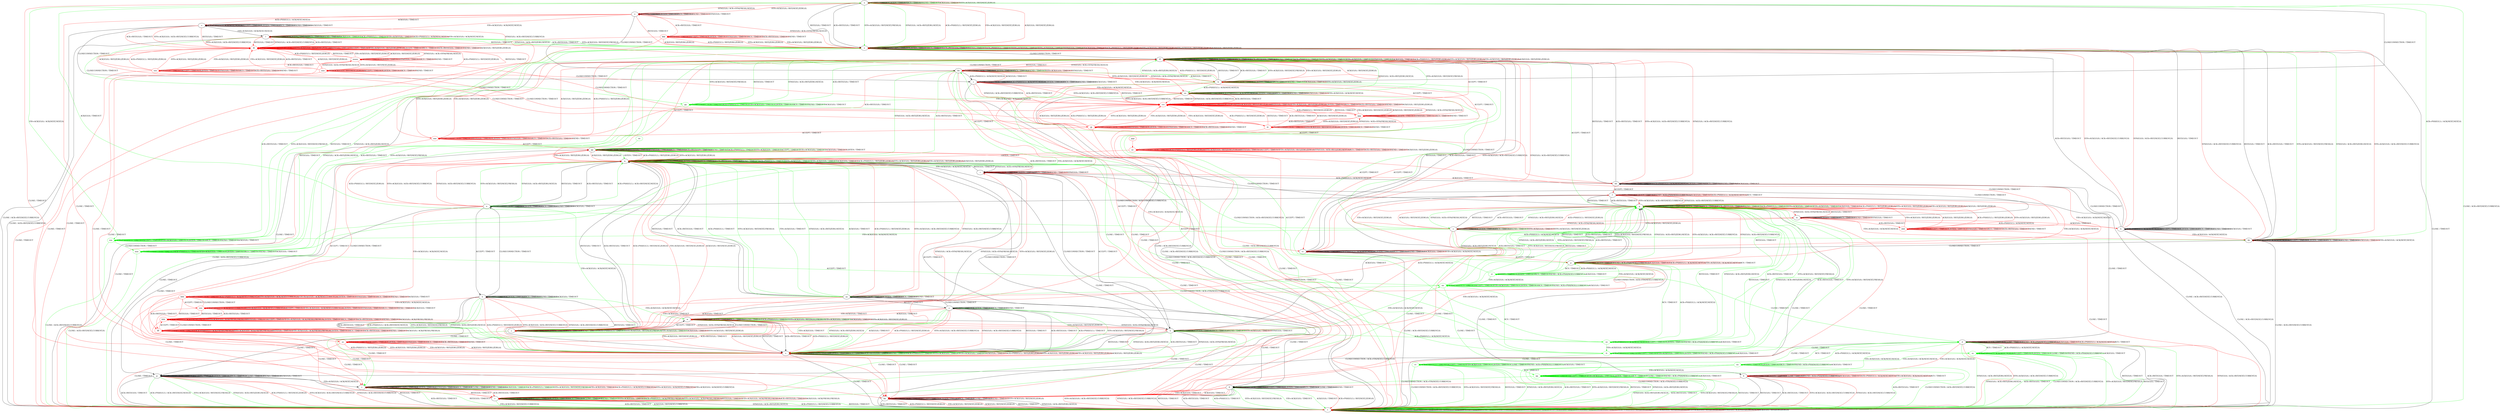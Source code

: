 digraph "" {
	graph ["Incoming time"=0.3785872459411621,
		"Outgoing time"=0.5574758052825928,
		Output="{'States': 68, 'Transitions': 996, 'Filename': '../results/tcp_preset_50_rerun/TCP_FreeBSD_Server-TCP_Windows8_Server-1.dot'}",
		Reference="{'States': 56, 'Transitions': 716, 'Filename': '../subjects/tcp/TCP_FreeBSD_Server.dot'}",
		Solver=yices,
		Updated="{'States': 39, 'Transitions': 495, 'Filename': '../subjects/tcp/TCP_Windows8_Server.dot'}",
		"f-measure"=0.45461598138091547,
		precision=0.5113438045375218,
		recall=0.4092178770949721
	];
	a -> a	[key=0,
		label="ACCEPT / TIMEOUT"];
	a -> a	[key=1,
		label="LISTEN / TIMEOUT"];
	a -> a	[key=2,
		label="RCV / TIMEOUT"];
	a -> a	[key=3,
		label="SEND / TIMEOUT"];
	a -> a	[key=4,
		color=green,
		label="ACK(V,V,0) / TIMEOUT"];
	a -> a	[key=5,
		color=red,
		label="SYN+ACK(V,V,0) / RST(NEXT,ZERO,0)"];
	a -> e	[key=0,
		color=red,
		label="SYN(V,V,0) / ACK+SYN(FRESH,NEXT,0)"];
	a -> k	[key=0,
		label="CLOSECONNECTION / TIMEOUT"];
	a -> t	[key=0,
		color=green,
		label="CLOSE / ACK+RST(NEXT,CURRENT,0)"];
	a -> x	[key=0,
		label="RST(V,V,0) / TIMEOUT"];
	a -> x	[key=1,
		label="ACK+RST(V,V,0) / TIMEOUT"];
	a -> x	[key=2,
		color=green,
		label="SYN+ACK(V,V,0) / RST(NEXT,FRESH,0)"];
	a -> x	[key=3,
		color=green,
		label="SYN(V,V,0) / ACK+RST(ZERO,NEXT,0)"];
	a -> x	[key=4,
		color=red,
		label="ACK+PSH(V,V,1) / RST(NEXT,ZERO,0)"];
	a -> x	[key=5,
		color=red,
		label="FIN+ACK(V,V,0) / RST(NEXT,ZERO,0)"];
	a -> x	[key=6,
		color=red,
		label="ACK(V,V,0) / RST(NEXT,ZERO,0)"];
	a -> bb	[key=0,
		color=red,
		label="CLOSE / TIMEOUT"];
	a -> kk	[key=0,
		color=green,
		label="ACK+PSH(V,V,1) / ACK(NEXT,NEXT,0)"];
	ww	[color=green];
	a -> ww	[key=0,
		color=green,
		label="FIN+ACK(V,V,0) / ACK(NEXT,NEXT,0)"];
	b -> b	[key=0,
		label="ACCEPT / TIMEOUT"];
	b -> b	[key=1,
		label="LISTEN / TIMEOUT"];
	b -> b	[key=2,
		label="CLOSE / TIMEOUT"];
	b -> b	[key=3,
		label="SEND / ACK+PSH(NEXT,CURRENT,1)"];
	b -> b	[key=4,
		label="ACK(V,V,0) / TIMEOUT"];
	b -> b	[key=5,
		color=red,
		label="ACK+PSH(V,V,1) / ACK(NEXT,NEXT,0)"];
	b -> b	[key=6,
		color=red,
		label="FIN+ACK(V,V,0) / ACK(NEXT,NEXT,0)"];
	b -> b	[key=7,
		color=red,
		label="RCV / TIMEOUT"];
	b -> t	[key=0,
		label="RST(V,V,0) / TIMEOUT"];
	b -> t	[key=1,
		label="ACK+RST(V,V,0) / TIMEOUT"];
	b -> t	[key=2,
		color=red,
		label="SYN+ACK(V,V,0) / ACK+RST(NEXT,CURRENT,0)"];
	b -> t	[key=3,
		color=red,
		label="SYN(V,V,0) / ACK+RST(NEXT,CURRENT,0)"];
	b -> ll	[key=0,
		color=red,
		label="CLOSECONNECTION / ACK+FIN(NEXT,CURRENT,0)"];
	c -> c	[key=0,
		label="CLOSECONNECTION / TIMEOUT"];
	c -> c	[key=1,
		label="ACK+PSH(V,V,1) / ACK(NEXT,NEXT,0)"];
	c -> c	[key=2,
		label="LISTEN / TIMEOUT"];
	c -> c	[key=3,
		label="RCV / TIMEOUT"];
	c -> c	[key=4,
		label="SEND / TIMEOUT"];
	c -> c	[key=5,
		label="ACK(V,V,0) / TIMEOUT"];
	c -> t	[key=0,
		label="CLOSE / ACK+RST(NEXT,CURRENT,0)"];
	c -> dd	[key=0,
		color=red,
		label="ACCEPT / TIMEOUT"];
	c -> ee	[key=0,
		color=red,
		label="FIN+ACK(V,V,0) / ACK(NEXT,NEXT,0)"];
	ccc	[color=red];
	c -> ccc	[key=0,
		color=red,
		label="SYN+ACK(V,V,0) / ACK+RST(NEXT,CURRENT,0)"];
	c -> ccc	[key=1,
		color=red,
		label="RST(V,V,0) / TIMEOUT"];
	c -> ccc	[key=2,
		color=red,
		label="SYN(V,V,0) / ACK+RST(NEXT,CURRENT,0)"];
	c -> ccc	[key=3,
		color=red,
		label="ACK+RST(V,V,0) / TIMEOUT"];
	d -> b	[key=0,
		color=red,
		label="FIN+ACK(V,V,0) / ACK(NEXT,NEXT,0)"];
	d -> d	[key=0,
		label="ACCEPT / TIMEOUT"];
	d -> d	[key=1,
		label="LISTEN / TIMEOUT"];
	d -> d	[key=2,
		label="CLOSE / TIMEOUT"];
	d -> d	[key=3,
		label="SEND / ACK+PSH(NEXT,CURRENT,1)"];
	d -> d	[key=4,
		label="ACK(V,V,0) / TIMEOUT"];
	d -> d	[key=5,
		color=red,
		label="ACK+PSH(V,V,1) / ACK(NEXT,NEXT,0)"];
	d -> d	[key=6,
		color=red,
		label="RCV / TIMEOUT"];
	d -> t	[key=0,
		label="RST(V,V,0) / TIMEOUT"];
	d -> t	[key=1,
		label="ACK+RST(V,V,0) / TIMEOUT"];
	d -> t	[key=2,
		color=green,
		label="SYN+ACK(V,V,0) / RST(NEXT,FRESH,0)"];
	d -> t	[key=3,
		color=green,
		label="SYN(V,V,0) / ACK+RST(ZERO,NEXT,0)"];
	d -> t	[key=4,
		color=red,
		label="SYN+ACK(V,V,0) / ACK+RST(NEXT,CURRENT,0)"];
	d -> t	[key=5,
		color=red,
		label="SYN(V,V,0) / ACK+RST(NEXT,CURRENT,0)"];
	d -> jj	[key=0,
		label="CLOSECONNECTION / ACK+FIN(NEXT,CURRENT,0)"];
	qq	[color=green];
	d -> qq	[key=0,
		color=green,
		label="FIN+ACK(V,V,0) / ACK(NEXT,NEXT,0)"];
	ss	[color=green];
	d -> ss	[key=0,
		color=green,
		label="ACK+PSH(V,V,1) / ACK(NEXT,NEXT,0)"];
	uu	[color=green];
	d -> uu	[key=0,
		color=green,
		label="RCV / TIMEOUT"];
	e -> a	[key=0,
		color=red,
		label="SYN+ACK(V,V,0) / RST(NEXT,ZERO,0)"];
	e -> e	[key=0,
		label="ACCEPT / TIMEOUT"];
	e -> e	[key=1,
		label="LISTEN / TIMEOUT"];
	e -> e	[key=2,
		label="RCV / TIMEOUT"];
	e -> e	[key=3,
		label="SEND / TIMEOUT"];
	e -> e	[key=4,
		color=red,
		label="SYN(V,V,0) / TIMEOUT"];
	e -> l	[key=0,
		color=red,
		label="FIN+ACK(V,V,0) / ACK(NEXT,NEXT,0)"];
	e -> s	[key=0,
		color=red,
		label="ACK+PSH(V,V,1) / ACK(NEXT,NEXT,0)"];
	e -> s	[key=1,
		color=red,
		label="ACK(V,V,0) / TIMEOUT"];
	e -> x	[key=0,
		color=red,
		label="RST(V,V,0) / TIMEOUT"];
	e -> bb	[key=0,
		color=red,
		label="CLOSE / TIMEOUT"];
	e -> hh	[key=0,
		label="CLOSECONNECTION / TIMEOUT"];
	kkk	[color=red];
	e -> kkk	[key=0,
		color=red,
		label="ACK+RST(V,V,0) / TIMEOUT"];
	f -> d	[key=0,
		label="CLOSE / TIMEOUT"];
	f -> f	[key=0,
		label="ACCEPT / TIMEOUT"];
	f -> f	[key=1,
		label="LISTEN / TIMEOUT"];
	f -> f	[key=2,
		label="SEND / ACK+PSH(NEXT,CURRENT,1)"];
	f -> f	[key=3,
		label="ACK(V,V,0) / TIMEOUT"];
	f -> f	[key=4,
		color=red,
		label="ACK+PSH(V,V,1) / ACK(NEXT,NEXT,0)"];
	f -> f	[key=5,
		color=red,
		label="RCV / TIMEOUT"];
	f -> g	[key=0,
		label="RST(V,V,0) / TIMEOUT"];
	f -> g	[key=1,
		label="ACK+RST(V,V,0) / TIMEOUT"];
	f -> g	[key=2,
		color=red,
		label="SYN+ACK(V,V,0) / ACK+RST(NEXT,CURRENT,0)"];
	f -> g	[key=3,
		color=red,
		label="SYN(V,V,0) / ACK+RST(NEXT,CURRENT,0)"];
	f -> n	[key=0,
		label="CLOSECONNECTION / ACK+FIN(NEXT,CURRENT,0)"];
	f -> p	[key=0,
		color=red,
		label="FIN+ACK(V,V,0) / ACK(NEXT,NEXT,0)"];
	g -> g	[key=0,
		label="RST(V,V,0) / TIMEOUT"];
	g -> g	[key=1,
		label="ACCEPT / TIMEOUT"];
	g -> g	[key=2,
		label="LISTEN / TIMEOUT"];
	g -> g	[key=3,
		label="RCV / TIMEOUT"];
	g -> g	[key=4,
		label="ACK+RST(V,V,0) / TIMEOUT"];
	g -> g	[key=5,
		label="SEND / TIMEOUT"];
	g -> g	[key=6,
		color=green,
		label="ACK+PSH(V,V,1) / TIMEOUT"];
	g -> g	[key=7,
		color=green,
		label="SYN+ACK(V,V,0) / TIMEOUT"];
	g -> g	[key=8,
		color=green,
		label="FIN+ACK(V,V,0) / TIMEOUT"];
	g -> g	[key=9,
		color=green,
		label="ACK(V,V,0) / TIMEOUT"];
	g -> g	[key=10,
		color=red,
		label="ACK+PSH(V,V,1) / RST(ZERO,ZERO,0)"];
	g -> g	[key=11,
		color=red,
		label="SYN+ACK(V,V,0) / RST(ZERO,ZERO,0)"];
	g -> g	[key=12,
		color=red,
		label="FIN+ACK(V,V,0) / RST(ZERO,ZERO,0)"];
	g -> g	[key=13,
		color=red,
		label="ACK(V,V,0) / RST(ZERO,ZERO,0)"];
	g -> m	[key=0,
		color=red,
		label="SYN(V,V,0) / ACK+SYN(FRESH,NEXT,0)"];
	g -> o	[key=0,
		color=green,
		label="SYN(V,V,0) / ACK+SYN(FRESH,NEXT,0)"];
	g -> q	[key=0,
		label="CLOSECONNECTION / TIMEOUT"];
	g -> t	[key=0,
		label="CLOSE / TIMEOUT"];
	h -> h	[key=0,
		label="ACK+PSH(V,V,1) / ACK(NEXT,NEXT,0)"];
	h -> h	[key=1,
		label="ACCEPT / TIMEOUT"];
	h -> h	[key=2,
		label="LISTEN / TIMEOUT"];
	h -> h	[key=3,
		label="RCV / TIMEOUT"];
	h -> h	[key=4,
		label="SEND / TIMEOUT"];
	h -> h	[key=5,
		label="ACK(V,V,0) / TIMEOUT"];
	h -> t	[key=0,
		label="CLOSE / ACK+RST(NEXT,CURRENT,0)"];
	h -> x	[key=0,
		label="RST(V,V,0) / TIMEOUT"];
	h -> x	[key=1,
		label="ACK+RST(V,V,0) / TIMEOUT"];
	h -> x	[key=2,
		color=red,
		label="SYN+ACK(V,V,0) / ACK+RST(NEXT,CURRENT,0)"];
	h -> x	[key=3,
		color=red,
		label="SYN(V,V,0) / ACK+RST(NEXT,CURRENT,0)"];
	h -> dd	[key=0,
		label="CLOSECONNECTION / TIMEOUT"];
	h -> kk	[key=0,
		color=red,
		label="FIN+ACK(V,V,0) / ACK(NEXT,NEXT,0)"];
	i -> i	[key=0,
		label="CLOSECONNECTION / TIMEOUT"];
	i -> i	[key=1,
		label="LISTEN / TIMEOUT"];
	i -> i	[key=2,
		label="RCV / TIMEOUT"];
	i -> i	[key=3,
		label="SEND / TIMEOUT"];
	i -> i	[key=4,
		color=red,
		label="SYN(V,V,0) / TIMEOUT"];
	i -> j	[key=0,
		color=red,
		label="SYN+ACK(V,V,0) / RST(NEXT,ZERO,0)"];
	i -> q	[key=0,
		label="RST(V,V,0) / TIMEOUT"];
	i -> u	[key=0,
		label="ACCEPT / TIMEOUT"];
	i -> bb	[key=0,
		color=red,
		label="CLOSE / TIMEOUT"];
	i -> cc	[key=0,
		color=red,
		label="FIN+ACK(V,V,0) / ACK(NEXT,NEXT,0)"];
	i -> dd	[key=0,
		label="ACK+PSH(V,V,1) / ACK(NEXT,NEXT,0)"];
	i -> dd	[key=1,
		color=red,
		label="ACK(V,V,0) / TIMEOUT"];
	i -> gg	[key=0,
		color=red,
		label="ACK+RST(V,V,0) / TIMEOUT"];
	j -> i	[key=0,
		label="SYN(V,V,0) / ACK+SYN(FRESH,NEXT,0)"];
	j -> j	[key=0,
		label="CLOSECONNECTION / TIMEOUT"];
	j -> j	[key=1,
		label="LISTEN / TIMEOUT"];
	j -> j	[key=2,
		label="RCV / TIMEOUT"];
	j -> j	[key=3,
		label="SEND / TIMEOUT"];
	j -> j	[key=4,
		color=green,
		label="ACK+PSH(V,V,1) / TIMEOUT"];
	j -> j	[key=5,
		color=green,
		label="SYN+ACK(V,V,0) / RST(NEXT,FRESH,0)"];
	j -> j	[key=6,
		color=green,
		label="FIN+ACK(V,V,0) / TIMEOUT"];
	j -> j	[key=7,
		color=green,
		label="ACK(V,V,0) / TIMEOUT"];
	j -> j	[key=8,
		color=red,
		label="SYN+ACK(V,V,0) / RST(NEXT,ZERO,0)"];
	j -> q	[key=0,
		label="RST(V,V,0) / TIMEOUT"];
	j -> q	[key=1,
		label="ACK+RST(V,V,0) / TIMEOUT"];
	j -> q	[key=2,
		color=red,
		label="ACK+PSH(V,V,1) / RST(NEXT,ZERO,0)"];
	j -> q	[key=3,
		color=red,
		label="FIN+ACK(V,V,0) / RST(NEXT,ZERO,0)"];
	j -> q	[key=4,
		color=red,
		label="ACK(V,V,0) / RST(NEXT,ZERO,0)"];
	j -> v	[key=0,
		color=green,
		label="CLOSE / TIMEOUT"];
	j -> w	[key=0,
		label="ACCEPT / TIMEOUT"];
	j -> bb	[key=0,
		color=red,
		label="CLOSE / TIMEOUT"];
	k -> j	[key=0,
		color=red,
		label="ACCEPT / TIMEOUT"];
	k -> k	[key=0,
		label="CLOSECONNECTION / TIMEOUT"];
	k -> k	[key=1,
		label="LISTEN / TIMEOUT"];
	k -> k	[key=2,
		label="RCV / TIMEOUT"];
	k -> k	[key=3,
		label="SEND / TIMEOUT"];
	k -> k	[key=4,
		color=green,
		label="ACK(V,V,0) / TIMEOUT"];
	k -> k	[key=5,
		color=red,
		label="SYN+ACK(V,V,0) / RST(NEXT,ZERO,0)"];
	k -> p	[key=0,
		color=green,
		label="ACCEPT / TIMEOUT"];
	k -> t	[key=0,
		color=green,
		label="CLOSE / ACK+RST(NEXT,CURRENT,0)"];
	k -> bb	[key=0,
		color=red,
		label="CLOSE / TIMEOUT"];
	k -> ee	[key=0,
		color=green,
		label="ACK+PSH(V,V,1) / ACK(NEXT,NEXT,0)"];
	k -> ff	[key=0,
		label="RST(V,V,0) / TIMEOUT"];
	k -> ff	[key=1,
		label="ACK+RST(V,V,0) / TIMEOUT"];
	k -> ff	[key=2,
		color=green,
		label="SYN+ACK(V,V,0) / RST(NEXT,FRESH,0)"];
	k -> ff	[key=3,
		color=green,
		label="SYN(V,V,0) / ACK+RST(ZERO,NEXT,0)"];
	k -> ff	[key=4,
		color=red,
		label="ACK+PSH(V,V,1) / RST(NEXT,ZERO,0)"];
	k -> ff	[key=5,
		color=red,
		label="FIN+ACK(V,V,0) / RST(NEXT,ZERO,0)"];
	k -> ff	[key=6,
		color=red,
		label="ACK(V,V,0) / RST(NEXT,ZERO,0)"];
	k -> hh	[key=0,
		color=red,
		label="SYN(V,V,0) / ACK+SYN(FRESH,NEXT,0)"];
	mm	[color=green];
	k -> mm	[key=0,
		color=green,
		label="FIN+ACK(V,V,0) / ACK(NEXT,NEXT,0)"];
	l -> l	[key=0,
		label="ACCEPT / TIMEOUT"];
	l -> l	[key=1,
		label="LISTEN / TIMEOUT"];
	l -> l	[key=2,
		label="RCV / TIMEOUT"];
	l -> l	[key=3,
		label="SEND / TIMEOUT"];
	l -> l	[key=4,
		label="ACK(V,V,0) / TIMEOUT"];
	l -> l	[key=5,
		color=green,
		label="ACK+PSH(V,V,1) / TIMEOUT"];
	l -> l	[key=6,
		color=green,
		label="FIN+ACK(V,V,0) / TIMEOUT"];
	l -> l	[key=7,
		color=red,
		label="ACK+PSH(V,V,1) / ACK(NEXT,NEXT,0)"];
	l -> l	[key=8,
		color=red,
		label="FIN+ACK(V,V,0) / ACK(NEXT,NEXT,0)"];
	l -> t	[key=0,
		label="CLOSE / ACK+RST(NEXT,CURRENT,0)"];
	l -> x	[key=0,
		color=green,
		label="SYN+ACK(V,V,0) / RST(NEXT,FRESH,0)"];
	l -> x	[key=1,
		color=green,
		label="RST(V,V,0) / TIMEOUT"];
	l -> x	[key=2,
		color=green,
		label="SYN(V,V,0) / ACK+RST(ZERO,NEXT,0)"];
	l -> x	[key=3,
		color=green,
		label="ACK+RST(V,V,0) / TIMEOUT"];
	l -> ee	[key=0,
		color=red,
		label="CLOSECONNECTION / TIMEOUT"];
	pp	[color=green];
	l -> pp	[key=0,
		color=green,
		label="CLOSECONNECTION / TIMEOUT"];
	lll	[color=red];
	l -> lll	[key=0,
		color=red,
		label="SYN+ACK(V,V,0) / ACK+RST(NEXT,CURRENT,0)"];
	l -> lll	[key=1,
		color=red,
		label="RST(V,V,0) / TIMEOUT"];
	l -> lll	[key=2,
		color=red,
		label="SYN(V,V,0) / ACK+RST(NEXT,CURRENT,0)"];
	l -> lll	[key=3,
		color=red,
		label="ACK+RST(V,V,0) / TIMEOUT"];
	m -> g	[key=0,
		color=red,
		label="RST(V,V,0) / TIMEOUT"];
	m -> h	[key=0,
		color=red,
		label="ACK+PSH(V,V,1) / ACK(NEXT,NEXT,0)"];
	m -> h	[key=1,
		color=red,
		label="ACK(V,V,0) / TIMEOUT"];
	m -> i	[key=0,
		label="CLOSECONNECTION / TIMEOUT"];
	m -> m	[key=0,
		label="ACCEPT / TIMEOUT"];
	m -> m	[key=1,
		label="LISTEN / TIMEOUT"];
	m -> m	[key=2,
		label="RCV / TIMEOUT"];
	m -> m	[key=3,
		label="SEND / TIMEOUT"];
	m -> m	[key=4,
		color=red,
		label="SYN(V,V,0) / TIMEOUT"];
	m -> o	[key=0,
		color=red,
		label="SYN+ACK(V,V,0) / RST(NEXT,ZERO,0)"];
	m -> bb	[key=0,
		color=red,
		label="CLOSE / TIMEOUT"];
	m -> kk	[key=0,
		color=red,
		label="FIN+ACK(V,V,0) / ACK(NEXT,NEXT,0)"];
	ddd	[color=red];
	m -> ddd	[key=0,
		color=red,
		label="ACK+RST(V,V,0) / TIMEOUT"];
	n -> j	[key=0,
		color=green,
		label="FIN+ACK(V,V,0) / ACK(NEXT,NEXT,0)"];
	n -> n	[key=0,
		label="CLOSECONNECTION / TIMEOUT"];
	n -> n	[key=1,
		label="LISTEN / TIMEOUT"];
	n -> n	[key=2,
		label="RCV / TIMEOUT"];
	n -> n	[key=3,
		label="SEND / TIMEOUT"];
	n -> n	[key=4,
		label="ACK(V,V,0) / TIMEOUT"];
	n -> q	[key=0,
		label="RST(V,V,0) / TIMEOUT"];
	n -> q	[key=1,
		label="ACK+RST(V,V,0) / TIMEOUT"];
	n -> q	[key=2,
		color=green,
		label="ACK+PSH(V,V,1) / ACK+RST(NEXT,NEXT,0)"];
	n -> q	[key=3,
		color=green,
		label="SYN+ACK(V,V,0) / RST(NEXT,FRESH,0)"];
	n -> q	[key=4,
		color=green,
		label="SYN(V,V,0) / ACK+RST(ZERO,NEXT,0)"];
	n -> q	[key=5,
		color=red,
		label="ACK+PSH(V,V,1) / RST(NEXT,ZERO,0)"];
	n -> q	[key=6,
		color=red,
		label="SYN+ACK(V,V,0) / ACK+RST(NEXT,CURRENT,0)"];
	n -> q	[key=7,
		color=red,
		label="SYN(V,V,0) / ACK+RST(NEXT,CURRENT,0)"];
	n -> ii	[key=0,
		label="ACCEPT / TIMEOUT"];
	n -> jj	[key=0,
		label="CLOSE / TIMEOUT"];
	bbb	[color=red];
	n -> bbb	[key=0,
		color=red,
		label="FIN+ACK(V,V,0) / ACK(NEXT,NEXT,0)"];
	o -> a	[key=0,
		color=green,
		label="ACK(V,V,0) / TIMEOUT"];
	o -> g	[key=0,
		label="RST(V,V,0) / TIMEOUT"];
	o -> g	[key=1,
		label="ACK+RST(V,V,0) / TIMEOUT"];
	o -> g	[key=2,
		color=green,
		label="SYN(V,V,0) / ACK+RST(ZERO,NEXT,0)"];
	o -> g	[key=3,
		color=red,
		label="ACK+PSH(V,V,1) / RST(NEXT,ZERO,0)"];
	o -> g	[key=4,
		color=red,
		label="FIN+ACK(V,V,0) / RST(NEXT,ZERO,0)"];
	o -> g	[key=5,
		color=red,
		label="ACK(V,V,0) / RST(NEXT,ZERO,0)"];
	o -> j	[key=0,
		color=red,
		label="CLOSECONNECTION / TIMEOUT"];
	o -> m	[key=0,
		color=red,
		label="SYN(V,V,0) / ACK+SYN(FRESH,NEXT,0)"];
	o -> o	[key=0,
		label="ACCEPT / TIMEOUT"];
	o -> o	[key=1,
		label="LISTEN / TIMEOUT"];
	o -> o	[key=2,
		label="RCV / TIMEOUT"];
	o -> o	[key=3,
		label="SEND / TIMEOUT"];
	o -> o	[key=4,
		color=green,
		label="SYN+ACK(V,V,0) / TIMEOUT"];
	o -> o	[key=5,
		color=red,
		label="SYN+ACK(V,V,0) / RST(NEXT,ZERO,0)"];
	o -> r	[key=0,
		color=green,
		label="CLOSE / TIMEOUT"];
	o -> bb	[key=0,
		color=red,
		label="CLOSE / TIMEOUT"];
	o -> hh	[key=0,
		color=green,
		label="CLOSECONNECTION / TIMEOUT"];
	o -> kk	[key=0,
		color=green,
		label="ACK+PSH(V,V,1) / ACK(NEXT,NEXT,0)"];
	o -> ww	[key=0,
		color=green,
		label="FIN+ACK(V,V,0) / ACK(NEXT,NEXT,0)"];
	p -> b	[key=0,
		label="CLOSE / TIMEOUT"];
	p -> g	[key=0,
		label="RST(V,V,0) / TIMEOUT"];
	p -> g	[key=1,
		label="ACK+RST(V,V,0) / TIMEOUT"];
	p -> g	[key=2,
		color=green,
		label="SYN+ACK(V,V,0) / RST(NEXT,FRESH,0)"];
	p -> g	[key=3,
		color=green,
		label="SYN(V,V,0) / ACK+RST(ZERO,NEXT,0)"];
	p -> g	[key=4,
		color=red,
		label="SYN+ACK(V,V,0) / ACK+RST(NEXT,CURRENT,0)"];
	p -> g	[key=5,
		color=red,
		label="SYN(V,V,0) / ACK+RST(NEXT,CURRENT,0)"];
	p -> p	[key=0,
		label="ACCEPT / TIMEOUT"];
	p -> p	[key=1,
		label="LISTEN / TIMEOUT"];
	p -> p	[key=2,
		label="SEND / ACK+PSH(NEXT,CURRENT,1)"];
	p -> p	[key=3,
		label="ACK(V,V,0) / TIMEOUT"];
	p -> p	[key=4,
		color=red,
		label="ACK+PSH(V,V,1) / ACK(NEXT,NEXT,0)"];
	p -> p	[key=5,
		color=red,
		label="FIN+ACK(V,V,0) / ACK(NEXT,NEXT,0)"];
	p -> p	[key=6,
		color=red,
		label="RCV / TIMEOUT"];
	p -> aa	[key=0,
		color=red,
		label="CLOSECONNECTION / ACK+FIN(NEXT,CURRENT,0)"];
	nn	[color=green];
	p -> nn	[key=0,
		color=green,
		label="FIN+ACK(V,V,0) / ACK(NEXT,NEXT,0)"];
	oo	[color=green];
	p -> oo	[key=0,
		color=green,
		label="ACK+PSH(V,V,1) / ACK(NEXT,NEXT,0)"];
	rr	[color=green];
	p -> rr	[key=0,
		color=green,
		label="RCV / TIMEOUT"];
	q -> i	[key=0,
		label="SYN(V,V,0) / ACK+SYN(FRESH,NEXT,0)"];
	q -> q	[key=0,
		label="CLOSECONNECTION / TIMEOUT"];
	q -> q	[key=1,
		label="RST(V,V,0) / TIMEOUT"];
	q -> q	[key=2,
		label="LISTEN / TIMEOUT"];
	q -> q	[key=3,
		label="RCV / TIMEOUT"];
	q -> q	[key=4,
		label="ACK+RST(V,V,0) / TIMEOUT"];
	q -> q	[key=5,
		label="SEND / TIMEOUT"];
	q -> q	[key=6,
		color=green,
		label="ACK+PSH(V,V,1) / TIMEOUT"];
	q -> q	[key=7,
		color=green,
		label="SYN+ACK(V,V,0) / TIMEOUT"];
	q -> q	[key=8,
		color=green,
		label="FIN+ACK(V,V,0) / TIMEOUT"];
	q -> q	[key=9,
		color=green,
		label="ACK(V,V,0) / TIMEOUT"];
	q -> q	[key=10,
		color=red,
		label="ACK+PSH(V,V,1) / RST(ZERO,ZERO,0)"];
	q -> q	[key=11,
		color=red,
		label="SYN+ACK(V,V,0) / RST(ZERO,ZERO,0)"];
	q -> q	[key=12,
		color=red,
		label="FIN+ACK(V,V,0) / RST(ZERO,ZERO,0)"];
	q -> q	[key=13,
		color=red,
		label="ACK(V,V,0) / RST(ZERO,ZERO,0)"];
	q -> t	[key=0,
		label="CLOSE / TIMEOUT"];
	q -> z	[key=0,
		label="ACCEPT / TIMEOUT"];
	r -> r	[key=0,
		label="CLOSECONNECTION / TIMEOUT"];
	r -> r	[key=1,
		label="ACCEPT / TIMEOUT"];
	r -> r	[key=2,
		label="LISTEN / TIMEOUT"];
	r -> r	[key=3,
		label="RCV / TIMEOUT"];
	r -> r	[key=4,
		label="CLOSE / TIMEOUT"];
	r -> r	[key=5,
		label="SEND / TIMEOUT"];
	r -> r	[key=6,
		color=green,
		label="SYN+ACK(V,V,0) / TIMEOUT"];
	r -> r	[key=7,
		color=red,
		label="ACK+PSH(V,V,1) / ACK(FRESH,FRESH,0)"];
	r -> r	[key=8,
		color=red,
		label="SYN+ACK(V,V,0) / ACK(FRESH,FRESH,0)"];
	r -> r	[key=9,
		color=red,
		label="RST(V,V,0) / TIMEOUT"];
	r -> r	[key=10,
		color=red,
		label="FIN+ACK(V,V,0) / ACK(FRESH,FRESH,0)"];
	r -> r	[key=11,
		color=red,
		label="ACK+RST(V,V,0) / TIMEOUT"];
	r -> r	[key=12,
		color=red,
		label="ACK(V,V,0) / ACK(FRESH,FRESH,0)"];
	r -> t	[key=0,
		label="SYN(V,V,0) / ACK+RST(ZERO,NEXT,0)"];
	r -> t	[key=1,
		color=green,
		label="ACK+PSH(V,V,1) / RST(NEXT,CURRENT,0)"];
	r -> t	[key=2,
		color=green,
		label="RST(V,V,0) / TIMEOUT"];
	r -> t	[key=3,
		color=green,
		label="FIN+ACK(V,V,0) / RST(NEXT,CURRENT,0)"];
	r -> t	[key=4,
		color=green,
		label="ACK+RST(V,V,0) / TIMEOUT"];
	r -> t	[key=5,
		color=green,
		label="ACK(V,V,0) / RST(NEXT,CURRENT,0)"];
	s -> c	[key=0,
		label="CLOSECONNECTION / TIMEOUT"];
	s -> l	[key=0,
		label="FIN+ACK(V,V,0) / ACK(NEXT,NEXT,0)"];
	s -> s	[key=0,
		label="ACK+PSH(V,V,1) / ACK(NEXT,NEXT,0)"];
	s -> s	[key=1,
		label="ACCEPT / TIMEOUT"];
	s -> s	[key=2,
		label="LISTEN / TIMEOUT"];
	s -> s	[key=3,
		label="RCV / TIMEOUT"];
	s -> s	[key=4,
		label="SEND / TIMEOUT"];
	s -> s	[key=5,
		label="ACK(V,V,0) / TIMEOUT"];
	s -> t	[key=0,
		label="CLOSE / ACK+RST(NEXT,CURRENT,0)"];
	s -> lll	[key=0,
		color=red,
		label="SYN+ACK(V,V,0) / ACK+RST(NEXT,CURRENT,0)"];
	s -> lll	[key=1,
		color=red,
		label="RST(V,V,0) / TIMEOUT"];
	s -> lll	[key=2,
		color=red,
		label="SYN(V,V,0) / ACK+RST(NEXT,CURRENT,0)"];
	s -> lll	[key=3,
		color=red,
		label="ACK+RST(V,V,0) / TIMEOUT"];
	t -> t	[key=0,
		label="CLOSECONNECTION / TIMEOUT"];
	t -> t	[key=1,
		label="RST(V,V,0) / TIMEOUT"];
	t -> t	[key=2,
		label="ACCEPT / TIMEOUT"];
	t -> t	[key=3,
		label="LISTEN / TIMEOUT"];
	t -> t	[key=4,
		label="RCV / TIMEOUT"];
	t -> t	[key=5,
		label="ACK+RST(V,V,0) / TIMEOUT"];
	t -> t	[key=6,
		label="CLOSE / TIMEOUT"];
	t -> t	[key=7,
		label="SEND / TIMEOUT"];
	t -> t	[key=8,
		color=green,
		label="ACK+PSH(V,V,1) / TIMEOUT"];
	t -> t	[key=9,
		color=green,
		label="SYN+ACK(V,V,0) / TIMEOUT"];
	t -> t	[key=10,
		color=green,
		label="FIN+ACK(V,V,0) / TIMEOUT"];
	t -> t	[key=11,
		color=green,
		label="SYN(V,V,0) / TIMEOUT"];
	t -> t	[key=12,
		color=green,
		label="ACK(V,V,0) / TIMEOUT"];
	t -> t	[key=13,
		color=red,
		label="ACK+PSH(V,V,1) / RST(ZERO,ZERO,0)"];
	t -> t	[key=14,
		color=red,
		label="SYN+ACK(V,V,0) / RST(ZERO,ZERO,0)"];
	t -> t	[key=15,
		color=red,
		label="FIN+ACK(V,V,0) / RST(ZERO,ZERO,0)"];
	t -> t	[key=16,
		color=red,
		label="SYN(V,V,0) / ACK+RST(ZERO,NEXT,0)"];
	t -> t	[key=17,
		color=red,
		label="ACK(V,V,0) / RST(ZERO,ZERO,0)"];
	u -> f	[key=0,
		label="ACK(V,V,0) / TIMEOUT"];
	u -> f	[key=1,
		color=red,
		label="ACK+PSH(V,V,1) / ACK(NEXT,NEXT,0)"];
	u -> i	[key=0,
		label="CLOSECONNECTION / TIMEOUT"];
	u -> p	[key=0,
		color=red,
		label="FIN+ACK(V,V,0) / ACK(NEXT,NEXT,0)"];
	u -> r	[key=0,
		color=green,
		label="CLOSE / TIMEOUT"];
	u -> u	[key=0,
		label="ACCEPT / TIMEOUT"];
	u -> u	[key=1,
		label="LISTEN / TIMEOUT"];
	u -> u	[key=2,
		label="RCV / TIMEOUT"];
	u -> u	[key=3,
		label="SEND / TIMEOUT"];
	u -> u	[key=4,
		color=green,
		label="SYN+ACK(V,V,0) / TIMEOUT"];
	u -> u	[key=5,
		color=red,
		label="SYN(V,V,0) / TIMEOUT"];
	u -> w	[key=0,
		color=red,
		label="SYN+ACK(V,V,0) / RST(NEXT,ZERO,0)"];
	u -> z	[key=0,
		label="RST(V,V,0) / TIMEOUT"];
	u -> z	[key=1,
		color=green,
		label="SYN(V,V,0) / ACK+RST(ZERO,NEXT,0)"];
	u -> z	[key=2,
		color=green,
		label="ACK+RST(V,V,0) / TIMEOUT"];
	u -> bb	[key=0,
		color=red,
		label="CLOSE / TIMEOUT"];
	u -> nn	[key=0,
		color=green,
		label="FIN+ACK(V,V,0) / ACK(NEXT,NEXT,0)"];
	u -> oo	[key=0,
		color=green,
		label="ACK+PSH(V,V,1) / ACK(NEXT,NEXT,0)"];
	zz	[color=red];
	u -> zz	[key=0,
		color=red,
		label="ACK+RST(V,V,0) / TIMEOUT"];
	v -> r	[key=0,
		color=red,
		label="RST(V,V,0) / TIMEOUT"];
	v -> r	[key=1,
		color=red,
		label="ACK+RST(V,V,0) / TIMEOUT"];
	v -> t	[key=0,
		color=green,
		label="RST(V,V,0) / TIMEOUT"];
	v -> t	[key=1,
		color=green,
		label="ACK+RST(V,V,0) / TIMEOUT"];
	v -> v	[key=0,
		label="CLOSECONNECTION / TIMEOUT"];
	v -> v	[key=1,
		label="ACCEPT / TIMEOUT"];
	v -> v	[key=2,
		label="LISTEN / TIMEOUT"];
	v -> v	[key=3,
		label="SYN(V,V,0) / TIMEOUT"];
	v -> v	[key=4,
		label="RCV / TIMEOUT"];
	v -> v	[key=5,
		label="CLOSE / TIMEOUT"];
	v -> v	[key=6,
		label="SEND / TIMEOUT"];
	v -> v	[key=7,
		label="ACK(V,V,0) / TIMEOUT"];
	v -> v	[key=8,
		color=green,
		label="ACK+PSH(V,V,1) / TIMEOUT"];
	v -> v	[key=9,
		color=green,
		label="SYN+ACK(V,V,0) / RST(NEXT,FRESH,0)"];
	v -> v	[key=10,
		color=green,
		label="FIN+ACK(V,V,0) / TIMEOUT"];
	v -> v	[key=11,
		color=red,
		label="ACK+PSH(V,V,1) / ACK(NEXT,CURRENT,0)"];
	v -> v	[key=12,
		color=red,
		label="SYN+ACK(V,V,0) / ACK(NEXT,CURRENT,0)"];
	v -> v	[key=13,
		color=red,
		label="FIN+ACK(V,V,0) / ACK(NEXT,CURRENT,0)"];
	w -> j	[key=0,
		label="CLOSECONNECTION / TIMEOUT"];
	w -> u	[key=0,
		label="SYN(V,V,0) / ACK+SYN(FRESH,NEXT,0)"];
	w -> v	[key=0,
		color=green,
		label="CLOSE / TIMEOUT"];
	w -> w	[key=0,
		label="ACCEPT / TIMEOUT"];
	w -> w	[key=1,
		label="LISTEN / TIMEOUT"];
	w -> w	[key=2,
		label="RCV / TIMEOUT"];
	w -> w	[key=3,
		label="SEND / TIMEOUT"];
	w -> w	[key=4,
		color=green,
		label="ACK+PSH(V,V,1) / TIMEOUT"];
	w -> w	[key=5,
		color=green,
		label="SYN+ACK(V,V,0) / RST(NEXT,FRESH,0)"];
	w -> w	[key=6,
		color=green,
		label="FIN+ACK(V,V,0) / TIMEOUT"];
	w -> w	[key=7,
		color=green,
		label="ACK(V,V,0) / TIMEOUT"];
	w -> w	[key=8,
		color=red,
		label="SYN+ACK(V,V,0) / RST(NEXT,ZERO,0)"];
	w -> z	[key=0,
		label="RST(V,V,0) / TIMEOUT"];
	w -> z	[key=1,
		label="ACK+RST(V,V,0) / TIMEOUT"];
	w -> z	[key=2,
		color=red,
		label="ACK+PSH(V,V,1) / RST(NEXT,ZERO,0)"];
	w -> z	[key=3,
		color=red,
		label="FIN+ACK(V,V,0) / RST(NEXT,ZERO,0)"];
	w -> z	[key=4,
		color=red,
		label="ACK(V,V,0) / RST(NEXT,ZERO,0)"];
	w -> bb	[key=0,
		color=red,
		label="CLOSE / TIMEOUT"];
	x -> e	[key=0,
		color=red,
		label="SYN(V,V,0) / ACK+SYN(FRESH,NEXT,0)"];
	x -> t	[key=0,
		label="CLOSE / TIMEOUT"];
	x -> x	[key=0,
		label="RST(V,V,0) / TIMEOUT"];
	x -> x	[key=1,
		label="ACCEPT / TIMEOUT"];
	x -> x	[key=2,
		label="LISTEN / TIMEOUT"];
	x -> x	[key=3,
		label="RCV / TIMEOUT"];
	x -> x	[key=4,
		label="ACK+RST(V,V,0) / TIMEOUT"];
	x -> x	[key=5,
		label="SEND / TIMEOUT"];
	x -> x	[key=6,
		color=green,
		label="ACK+PSH(V,V,1) / TIMEOUT"];
	x -> x	[key=7,
		color=green,
		label="SYN+ACK(V,V,0) / TIMEOUT"];
	x -> x	[key=8,
		color=green,
		label="FIN+ACK(V,V,0) / TIMEOUT"];
	x -> x	[key=9,
		color=green,
		label="SYN(V,V,0) / TIMEOUT"];
	x -> x	[key=10,
		color=green,
		label="ACK(V,V,0) / TIMEOUT"];
	x -> x	[key=11,
		color=red,
		label="ACK+PSH(V,V,1) / RST(ZERO,ZERO,0)"];
	x -> x	[key=12,
		color=red,
		label="SYN+ACK(V,V,0) / RST(ZERO,ZERO,0)"];
	x -> x	[key=13,
		color=red,
		label="FIN+ACK(V,V,0) / RST(ZERO,ZERO,0)"];
	x -> x	[key=14,
		color=red,
		label="ACK(V,V,0) / RST(ZERO,ZERO,0)"];
	x -> ff	[key=0,
		label="CLOSECONNECTION / TIMEOUT"];
	y -> w	[key=0,
		color=red,
		label="FIN+ACK(V,V,0) / TIMEOUT"];
	y -> w	[key=1,
		color=red,
		label="ACK(V,V,0) / TIMEOUT"];
	y -> y	[key=0,
		label="ACCEPT / TIMEOUT"];
	y -> y	[key=1,
		label="LISTEN / TIMEOUT"];
	y -> y	[key=2,
		label="RCV / TIMEOUT"];
	y -> y	[key=3,
		label="SEND / TIMEOUT"];
	y -> z	[key=0,
		label="RST(V,V,0) / TIMEOUT"];
	y -> z	[key=1,
		label="ACK+RST(V,V,0) / TIMEOUT"];
	y -> z	[key=2,
		color=green,
		label="ACK+PSH(V,V,1) / TIMEOUT"];
	y -> z	[key=3,
		color=green,
		label="SYN+ACK(V,V,0) / RST(NEXT,FRESH,0)"];
	y -> z	[key=4,
		color=green,
		label="FIN+ACK(V,V,0) / TIMEOUT"];
	y -> z	[key=5,
		color=green,
		label="SYN(V,V,0) / ACK+RST(ZERO,NEXT,0)"];
	y -> z	[key=6,
		color=green,
		label="ACK(V,V,0) / TIMEOUT"];
	y -> z	[key=7,
		color=red,
		label="ACK+PSH(V,V,1) / RST(NEXT,ZERO,0)"];
	y -> z	[key=8,
		color=red,
		label="SYN+ACK(V,V,0) / ACK+RST(NEXT,CURRENT,0)"];
	y -> z	[key=9,
		color=red,
		label="SYN(V,V,0) / ACK+RST(NEXT,CURRENT,0)"];
	y -> aa	[key=0,
		label="CLOSECONNECTION / TIMEOUT"];
	y -> ll	[key=0,
		label="CLOSE / TIMEOUT"];
	z -> q	[key=0,
		label="CLOSECONNECTION / TIMEOUT"];
	z -> t	[key=0,
		label="CLOSE / TIMEOUT"];
	z -> u	[key=0,
		label="SYN(V,V,0) / ACK+SYN(FRESH,NEXT,0)"];
	z -> z	[key=0,
		label="RST(V,V,0) / TIMEOUT"];
	z -> z	[key=1,
		label="ACCEPT / TIMEOUT"];
	z -> z	[key=2,
		label="LISTEN / TIMEOUT"];
	z -> z	[key=3,
		label="RCV / TIMEOUT"];
	z -> z	[key=4,
		label="ACK+RST(V,V,0) / TIMEOUT"];
	z -> z	[key=5,
		label="SEND / TIMEOUT"];
	z -> z	[key=6,
		color=green,
		label="ACK+PSH(V,V,1) / TIMEOUT"];
	z -> z	[key=7,
		color=green,
		label="SYN+ACK(V,V,0) / TIMEOUT"];
	z -> z	[key=8,
		color=green,
		label="FIN+ACK(V,V,0) / TIMEOUT"];
	z -> z	[key=9,
		color=green,
		label="ACK(V,V,0) / TIMEOUT"];
	z -> z	[key=10,
		color=red,
		label="ACK+PSH(V,V,1) / RST(ZERO,ZERO,0)"];
	z -> z	[key=11,
		color=red,
		label="SYN+ACK(V,V,0) / RST(ZERO,ZERO,0)"];
	z -> z	[key=12,
		color=red,
		label="FIN+ACK(V,V,0) / RST(ZERO,ZERO,0)"];
	z -> z	[key=13,
		color=red,
		label="ACK(V,V,0) / RST(ZERO,ZERO,0)"];
	aa -> j	[key=0,
		color=red,
		label="FIN+ACK(V,V,0) / TIMEOUT"];
	aa -> j	[key=1,
		color=red,
		label="ACK(V,V,0) / TIMEOUT"];
	aa -> q	[key=0,
		label="RST(V,V,0) / TIMEOUT"];
	aa -> q	[key=1,
		label="ACK+RST(V,V,0) / TIMEOUT"];
	aa -> q	[key=2,
		color=green,
		label="ACK+PSH(V,V,1) / TIMEOUT"];
	aa -> q	[key=3,
		color=green,
		label="SYN+ACK(V,V,0) / RST(NEXT,FRESH,0)"];
	aa -> q	[key=4,
		color=green,
		label="FIN+ACK(V,V,0) / TIMEOUT"];
	aa -> q	[key=5,
		color=green,
		label="SYN(V,V,0) / ACK+RST(ZERO,NEXT,0)"];
	aa -> q	[key=6,
		color=green,
		label="ACK(V,V,0) / TIMEOUT"];
	aa -> q	[key=7,
		color=red,
		label="ACK+PSH(V,V,1) / RST(NEXT,ZERO,0)"];
	aa -> q	[key=8,
		color=red,
		label="SYN+ACK(V,V,0) / ACK+RST(NEXT,CURRENT,0)"];
	aa -> q	[key=9,
		color=red,
		label="SYN(V,V,0) / ACK+RST(NEXT,CURRENT,0)"];
	aa -> y	[key=0,
		label="ACCEPT / TIMEOUT"];
	aa -> aa	[key=0,
		label="CLOSECONNECTION / TIMEOUT"];
	aa -> aa	[key=1,
		label="LISTEN / TIMEOUT"];
	aa -> aa	[key=2,
		label="RCV / TIMEOUT"];
	aa -> aa	[key=3,
		label="SEND / TIMEOUT"];
	aa -> ll	[key=0,
		label="CLOSE / TIMEOUT"];
	bb -> t	[key=0,
		label="RST(V,V,0) / TIMEOUT"];
	bb -> t	[key=1,
		label="SYN(V,V,0) / ACK+RST(ZERO,NEXT,0)"];
	bb -> t	[key=2,
		label="ACK+RST(V,V,0) / TIMEOUT"];
	bb -> t	[key=3,
		color=red,
		label="ACK+PSH(V,V,1) / RST(NEXT,ZERO,0)"];
	bb -> t	[key=4,
		color=red,
		label="FIN+ACK(V,V,0) / RST(NEXT,ZERO,0)"];
	bb -> t	[key=5,
		color=red,
		label="ACK(V,V,0) / RST(NEXT,ZERO,0)"];
	bb -> bb	[key=0,
		label="CLOSECONNECTION / TIMEOUT"];
	bb -> bb	[key=1,
		label="ACCEPT / TIMEOUT"];
	bb -> bb	[key=2,
		label="LISTEN / TIMEOUT"];
	bb -> bb	[key=3,
		label="RCV / TIMEOUT"];
	bb -> bb	[key=4,
		label="CLOSE / TIMEOUT"];
	bb -> bb	[key=5,
		label="SEND / TIMEOUT"];
	bb -> bb	[key=6,
		color=red,
		label="SYN+ACK(V,V,0) / RST(NEXT,ZERO,0)"];
	cc -> p	[key=0,
		color=red,
		label="ACCEPT / TIMEOUT"];
	cc -> t	[key=0,
		label="CLOSE / ACK+RST(NEXT,CURRENT,0)"];
	cc -> cc	[key=0,
		label="CLOSECONNECTION / TIMEOUT"];
	cc -> cc	[key=1,
		label="ACK+PSH(V,V,1) / ACK(NEXT,NEXT,0)"];
	cc -> cc	[key=2,
		label="LISTEN / TIMEOUT"];
	cc -> cc	[key=3,
		label="RCV / TIMEOUT"];
	cc -> cc	[key=4,
		label="SEND / TIMEOUT"];
	cc -> cc	[key=5,
		label="ACK(V,V,0) / TIMEOUT"];
	cc -> cc	[key=6,
		color=red,
		label="FIN+ACK(V,V,0) / ACK(NEXT,NEXT,0)"];
	cc -> ff	[key=0,
		label="RST(V,V,0) / TIMEOUT"];
	cc -> ff	[key=1,
		label="ACK+RST(V,V,0) / TIMEOUT"];
	cc -> ff	[key=2,
		color=red,
		label="SYN+ACK(V,V,0) / ACK+RST(NEXT,CURRENT,0)"];
	cc -> ff	[key=3,
		color=red,
		label="SYN(V,V,0) / ACK+RST(NEXT,CURRENT,0)"];
	dd -> f	[key=0,
		color=red,
		label="ACCEPT / TIMEOUT"];
	dd -> t	[key=0,
		label="CLOSE / ACK+RST(NEXT,CURRENT,0)"];
	dd -> cc	[key=0,
		color=red,
		label="FIN+ACK(V,V,0) / ACK(NEXT,NEXT,0)"];
	dd -> dd	[key=0,
		label="CLOSECONNECTION / TIMEOUT"];
	dd -> dd	[key=1,
		label="ACK+PSH(V,V,1) / ACK(NEXT,NEXT,0)"];
	dd -> dd	[key=2,
		label="LISTEN / TIMEOUT"];
	dd -> dd	[key=3,
		label="RCV / TIMEOUT"];
	dd -> dd	[key=4,
		label="SEND / TIMEOUT"];
	dd -> dd	[key=5,
		label="ACK(V,V,0) / TIMEOUT"];
	dd -> ff	[key=0,
		label="RST(V,V,0) / TIMEOUT"];
	dd -> ff	[key=1,
		label="ACK+RST(V,V,0) / TIMEOUT"];
	dd -> ff	[key=2,
		color=red,
		label="SYN+ACK(V,V,0) / ACK+RST(NEXT,CURRENT,0)"];
	dd -> ff	[key=3,
		color=red,
		label="SYN(V,V,0) / ACK+RST(NEXT,CURRENT,0)"];
	ee -> t	[key=0,
		label="CLOSE / ACK+RST(NEXT,CURRENT,0)"];
	ee -> cc	[key=0,
		color=red,
		label="ACCEPT / TIMEOUT"];
	ee -> ee	[key=0,
		label="CLOSECONNECTION / TIMEOUT"];
	ee -> ee	[key=1,
		label="ACK+PSH(V,V,1) / ACK(NEXT,NEXT,0)"];
	ee -> ee	[key=2,
		label="LISTEN / TIMEOUT"];
	ee -> ee	[key=3,
		label="RCV / TIMEOUT"];
	ee -> ee	[key=4,
		label="SEND / TIMEOUT"];
	ee -> ee	[key=5,
		label="ACK(V,V,0) / TIMEOUT"];
	ee -> ee	[key=6,
		color=red,
		label="FIN+ACK(V,V,0) / ACK(NEXT,NEXT,0)"];
	ee -> ff	[key=0,
		color=green,
		label="SYN+ACK(V,V,0) / RST(NEXT,FRESH,0)"];
	ee -> ff	[key=1,
		color=green,
		label="SYN(V,V,0) / ACK+RST(ZERO,NEXT,0)"];
	ee -> oo	[key=0,
		color=green,
		label="ACCEPT / TIMEOUT"];
	ee -> pp	[key=0,
		color=green,
		label="FIN+ACK(V,V,0) / ACK(NEXT,NEXT,0)"];
	ee -> ccc	[key=0,
		color=red,
		label="SYN+ACK(V,V,0) / ACK+RST(NEXT,CURRENT,0)"];
	ee -> ccc	[key=1,
		color=red,
		label="RST(V,V,0) / TIMEOUT"];
	ee -> ccc	[key=2,
		color=red,
		label="SYN(V,V,0) / ACK+RST(NEXT,CURRENT,0)"];
	ee -> ccc	[key=3,
		color=red,
		label="ACK+RST(V,V,0) / TIMEOUT"];
	ff -> g	[key=0,
		color=green,
		label="ACCEPT / TIMEOUT"];
	ff -> q	[key=0,
		color=red,
		label="ACCEPT / TIMEOUT"];
	ff -> t	[key=0,
		label="CLOSE / TIMEOUT"];
	ff -> ff	[key=0,
		label="CLOSECONNECTION / TIMEOUT"];
	ff -> ff	[key=1,
		label="RST(V,V,0) / TIMEOUT"];
	ff -> ff	[key=2,
		label="LISTEN / TIMEOUT"];
	ff -> ff	[key=3,
		label="RCV / TIMEOUT"];
	ff -> ff	[key=4,
		label="ACK+RST(V,V,0) / TIMEOUT"];
	ff -> ff	[key=5,
		label="SEND / TIMEOUT"];
	ff -> ff	[key=6,
		color=green,
		label="ACK+PSH(V,V,1) / TIMEOUT"];
	ff -> ff	[key=7,
		color=green,
		label="SYN+ACK(V,V,0) / TIMEOUT"];
	ff -> ff	[key=8,
		color=green,
		label="FIN+ACK(V,V,0) / TIMEOUT"];
	ff -> ff	[key=9,
		color=green,
		label="SYN(V,V,0) / TIMEOUT"];
	ff -> ff	[key=10,
		color=green,
		label="ACK(V,V,0) / TIMEOUT"];
	ff -> ff	[key=11,
		color=red,
		label="ACK+PSH(V,V,1) / RST(ZERO,ZERO,0)"];
	ff -> ff	[key=12,
		color=red,
		label="SYN+ACK(V,V,0) / RST(ZERO,ZERO,0)"];
	ff -> ff	[key=13,
		color=red,
		label="FIN+ACK(V,V,0) / RST(ZERO,ZERO,0)"];
	ff -> ff	[key=14,
		color=red,
		label="ACK(V,V,0) / RST(ZERO,ZERO,0)"];
	ff -> hh	[key=0,
		color=red,
		label="SYN(V,V,0) / ACK+SYN(FRESH,NEXT,0)"];
	gg -> q	[key=0,
		color=green,
		label="LISTEN / TIMEOUT"];
	gg -> q	[key=1,
		color=red,
		label="ACK+PSH(V,V,1) / RST(ZERO,ZERO,0)"];
	gg -> q	[key=2,
		color=red,
		label="SYN+ACK(V,V,0) / RST(ZERO,ZERO,0)"];
	gg -> q	[key=3,
		color=red,
		label="FIN+ACK(V,V,0) / RST(ZERO,ZERO,0)"];
	gg -> q	[key=4,
		color=red,
		label="ACK(V,V,0) / RST(ZERO,ZERO,0)"];
	gg -> t	[key=0,
		label="CLOSE / TIMEOUT"];
	gg -> gg	[key=0,
		label="CLOSECONNECTION / TIMEOUT"];
	gg -> gg	[key=1,
		label="RST(V,V,0) / TIMEOUT"];
	gg -> gg	[key=2,
		label="SYN(V,V,0) / TIMEOUT"];
	gg -> gg	[key=3,
		label="RCV / TIMEOUT"];
	gg -> gg	[key=4,
		label="ACK+RST(V,V,0) / TIMEOUT"];
	gg -> gg	[key=5,
		label="SEND / TIMEOUT"];
	gg -> gg	[key=6,
		color=green,
		label="ACK+PSH(V,V,1) / TIMEOUT"];
	gg -> gg	[key=7,
		color=green,
		label="SYN+ACK(V,V,0) / TIMEOUT"];
	gg -> gg	[key=8,
		color=green,
		label="ACCEPT / TIMEOUT"];
	gg -> gg	[key=9,
		color=green,
		label="FIN+ACK(V,V,0) / TIMEOUT"];
	gg -> gg	[key=10,
		color=green,
		label="ACK(V,V,0) / TIMEOUT"];
	gg -> gg	[key=11,
		color=red,
		label="LISTEN / TIMEOUT"];
	gg -> zz	[key=0,
		color=red,
		label="ACCEPT / TIMEOUT"];
	hh -> c	[key=0,
		label="ACK+PSH(V,V,1) / ACK(NEXT,NEXT,0)"];
	hh -> c	[key=1,
		color=red,
		label="ACK(V,V,0) / TIMEOUT"];
	hh -> i	[key=0,
		color=red,
		label="ACCEPT / TIMEOUT"];
	hh -> k	[key=0,
		color=green,
		label="ACK(V,V,0) / TIMEOUT"];
	hh -> k	[key=1,
		color=red,
		label="SYN+ACK(V,V,0) / RST(NEXT,ZERO,0)"];
	hh -> q	[key=0,
		color=green,
		label="SYN(V,V,0) / ACK+RST(ZERO,NEXT,0)"];
	hh -> q	[key=1,
		color=green,
		label="ACK+RST(V,V,0) / TIMEOUT"];
	hh -> r	[key=0,
		color=green,
		label="CLOSE / TIMEOUT"];
	hh -> bb	[key=0,
		color=red,
		label="CLOSE / TIMEOUT"];
	hh -> ee	[key=0,
		color=red,
		label="FIN+ACK(V,V,0) / ACK(NEXT,NEXT,0)"];
	hh -> ff	[key=0,
		color=red,
		label="RST(V,V,0) / TIMEOUT"];
	hh -> hh	[key=0,
		label="CLOSECONNECTION / TIMEOUT"];
	hh -> hh	[key=1,
		label="LISTEN / TIMEOUT"];
	hh -> hh	[key=2,
		label="RCV / TIMEOUT"];
	hh -> hh	[key=3,
		label="SEND / TIMEOUT"];
	hh -> hh	[key=4,
		color=green,
		label="SYN+ACK(V,V,0) / TIMEOUT"];
	hh -> hh	[key=5,
		color=red,
		label="SYN(V,V,0) / TIMEOUT"];
	hh -> mm	[key=0,
		color=green,
		label="FIN+ACK(V,V,0) / ACK(NEXT,NEXT,0)"];
	aaa	[color=red];
	hh -> aaa	[key=0,
		color=red,
		label="ACK+RST(V,V,0) / TIMEOUT"];
	ii -> n	[key=0,
		label="CLOSECONNECTION / TIMEOUT"];
	ii -> w	[key=0,
		color=green,
		label="FIN+ACK(V,V,0) / ACK(NEXT,NEXT,0)"];
	ii -> z	[key=0,
		label="RST(V,V,0) / TIMEOUT"];
	ii -> z	[key=1,
		label="ACK+RST(V,V,0) / TIMEOUT"];
	ii -> z	[key=2,
		color=green,
		label="ACK+PSH(V,V,1) / ACK+RST(NEXT,NEXT,0)"];
	ii -> z	[key=3,
		color=green,
		label="SYN+ACK(V,V,0) / RST(NEXT,FRESH,0)"];
	ii -> z	[key=4,
		color=green,
		label="SYN(V,V,0) / ACK+RST(ZERO,NEXT,0)"];
	ii -> z	[key=5,
		color=red,
		label="ACK+PSH(V,V,1) / RST(NEXT,ZERO,0)"];
	ii -> z	[key=6,
		color=red,
		label="SYN+ACK(V,V,0) / ACK+RST(NEXT,CURRENT,0)"];
	ii -> z	[key=7,
		color=red,
		label="SYN(V,V,0) / ACK+RST(NEXT,CURRENT,0)"];
	ii -> ii	[key=0,
		label="ACCEPT / TIMEOUT"];
	ii -> ii	[key=1,
		label="LISTEN / TIMEOUT"];
	ii -> ii	[key=2,
		label="RCV / TIMEOUT"];
	ii -> ii	[key=3,
		label="SEND / TIMEOUT"];
	ii -> ii	[key=4,
		label="ACK(V,V,0) / TIMEOUT"];
	ii -> jj	[key=0,
		label="CLOSE / TIMEOUT"];
	eee	[color=red];
	ii -> eee	[key=0,
		color=red,
		label="FIN+ACK(V,V,0) / ACK(NEXT,NEXT,0)"];
	jj -> t	[key=0,
		label="RST(V,V,0) / TIMEOUT"];
	jj -> t	[key=1,
		label="ACK+RST(V,V,0) / TIMEOUT"];
	jj -> t	[key=2,
		color=green,
		label="ACK+PSH(V,V,1) / ACK+RST(NEXT,NEXT,0)"];
	jj -> t	[key=3,
		color=green,
		label="SYN+ACK(V,V,0) / RST(NEXT,FRESH,0)"];
	jj -> t	[key=4,
		color=green,
		label="SYN(V,V,0) / ACK+RST(ZERO,NEXT,0)"];
	jj -> t	[key=5,
		color=red,
		label="ACK+PSH(V,V,1) / RST(NEXT,ZERO,0)"];
	jj -> t	[key=6,
		color=red,
		label="SYN+ACK(V,V,0) / ACK+RST(NEXT,CURRENT,0)"];
	jj -> t	[key=7,
		color=red,
		label="SYN(V,V,0) / ACK+RST(NEXT,CURRENT,0)"];
	jj -> v	[key=0,
		label="FIN+ACK(V,V,0) / ACK(NEXT,NEXT,0)"];
	jj -> jj	[key=0,
		label="CLOSECONNECTION / TIMEOUT"];
	jj -> jj	[key=1,
		label="ACCEPT / TIMEOUT"];
	jj -> jj	[key=2,
		label="LISTEN / TIMEOUT"];
	jj -> jj	[key=3,
		label="RCV / TIMEOUT"];
	jj -> jj	[key=4,
		label="CLOSE / TIMEOUT"];
	jj -> jj	[key=5,
		label="SEND / TIMEOUT"];
	jj -> jj	[key=6,
		label="ACK(V,V,0) / TIMEOUT"];
	kk -> t	[key=0,
		label="CLOSE / ACK+RST(NEXT,CURRENT,0)"];
	kk -> x	[key=0,
		label="RST(V,V,0) / TIMEOUT"];
	kk -> x	[key=1,
		label="ACK+RST(V,V,0) / TIMEOUT"];
	kk -> x	[key=2,
		color=green,
		label="SYN+ACK(V,V,0) / RST(NEXT,FRESH,0)"];
	kk -> x	[key=3,
		color=green,
		label="SYN(V,V,0) / ACK+RST(ZERO,NEXT,0)"];
	kk -> x	[key=4,
		color=red,
		label="SYN+ACK(V,V,0) / ACK+RST(NEXT,CURRENT,0)"];
	kk -> x	[key=5,
		color=red,
		label="SYN(V,V,0) / ACK+RST(NEXT,CURRENT,0)"];
	kk -> cc	[key=0,
		label="CLOSECONNECTION / TIMEOUT"];
	kk -> kk	[key=0,
		label="ACK+PSH(V,V,1) / ACK(NEXT,NEXT,0)"];
	kk -> kk	[key=1,
		label="ACCEPT / TIMEOUT"];
	kk -> kk	[key=2,
		label="LISTEN / TIMEOUT"];
	kk -> kk	[key=3,
		label="RCV / TIMEOUT"];
	kk -> kk	[key=4,
		label="SEND / TIMEOUT"];
	kk -> kk	[key=5,
		label="ACK(V,V,0) / TIMEOUT"];
	kk -> kk	[key=6,
		color=red,
		label="FIN+ACK(V,V,0) / ACK(NEXT,NEXT,0)"];
	ll -> t	[key=0,
		label="RST(V,V,0) / TIMEOUT"];
	ll -> t	[key=1,
		label="ACK+RST(V,V,0) / TIMEOUT"];
	ll -> t	[key=2,
		color=green,
		label="ACK+PSH(V,V,1) / TIMEOUT"];
	ll -> t	[key=3,
		color=green,
		label="SYN+ACK(V,V,0) / RST(NEXT,FRESH,0)"];
	ll -> t	[key=4,
		color=green,
		label="FIN+ACK(V,V,0) / TIMEOUT"];
	ll -> t	[key=5,
		color=green,
		label="ACK(V,V,0) / TIMEOUT"];
	ll -> t	[key=6,
		color=red,
		label="ACK+PSH(V,V,1) / RST(NEXT,ZERO,0)"];
	ll -> t	[key=7,
		color=red,
		label="SYN+ACK(V,V,0) / ACK+RST(NEXT,CURRENT,0)"];
	ll -> t	[key=8,
		color=red,
		label="SYN(V,V,0) / ACK+RST(NEXT,CURRENT,0)"];
	ll -> bb	[key=0,
		color=red,
		label="FIN+ACK(V,V,0) / TIMEOUT"];
	ll -> bb	[key=1,
		color=red,
		label="ACK(V,V,0) / TIMEOUT"];
	ll -> ll	[key=0,
		label="CLOSECONNECTION / TIMEOUT"];
	ll -> ll	[key=1,
		label="ACCEPT / TIMEOUT"];
	ll -> ll	[key=2,
		label="LISTEN / TIMEOUT"];
	ll -> ll	[key=3,
		label="RCV / TIMEOUT"];
	ll -> ll	[key=4,
		label="CLOSE / TIMEOUT"];
	ll -> ll	[key=5,
		label="SEND / TIMEOUT"];
	mm -> t	[key=0,
		color=green,
		label="CLOSE / ACK+RST(NEXT,CURRENT,0)"];
	mm -> ff	[key=0,
		color=green,
		label="SYN+ACK(V,V,0) / RST(NEXT,FRESH,0)"];
	mm -> ff	[key=1,
		color=green,
		label="RST(V,V,0) / TIMEOUT"];
	mm -> ff	[key=2,
		color=green,
		label="SYN(V,V,0) / ACK+RST(ZERO,NEXT,0)"];
	mm -> ff	[key=3,
		color=green,
		label="ACK+RST(V,V,0) / TIMEOUT"];
	mm -> mm	[key=0,
		color=green,
		label="CLOSECONNECTION / TIMEOUT"];
	mm -> mm	[key=1,
		color=green,
		label="ACK+PSH(V,V,1) / TIMEOUT"];
	mm -> mm	[key=2,
		color=green,
		label="FIN+ACK(V,V,0) / TIMEOUT"];
	mm -> mm	[key=3,
		color=green,
		label="LISTEN / TIMEOUT"];
	mm -> mm	[key=4,
		color=green,
		label="RCV / TIMEOUT"];
	mm -> mm	[key=5,
		color=green,
		label="SEND / TIMEOUT"];
	mm -> mm	[key=6,
		color=green,
		label="ACK(V,V,0) / TIMEOUT"];
	mm -> nn	[key=0,
		color=green,
		label="ACCEPT / TIMEOUT"];
	nn -> g	[key=0,
		color=green,
		label="SYN+ACK(V,V,0) / RST(NEXT,FRESH,0)"];
	nn -> g	[key=1,
		color=green,
		label="RST(V,V,0) / TIMEOUT"];
	nn -> g	[key=2,
		color=green,
		label="SYN(V,V,0) / ACK+RST(ZERO,NEXT,0)"];
	nn -> g	[key=3,
		color=green,
		label="ACK+RST(V,V,0) / TIMEOUT"];
	nn -> aa	[key=0,
		color=green,
		label="CLOSECONNECTION / ACK+FIN(NEXT,CURRENT,0)"];
	nn -> nn	[key=0,
		color=green,
		label="ACK+PSH(V,V,1) / TIMEOUT"];
	nn -> nn	[key=1,
		color=green,
		label="ACCEPT / TIMEOUT"];
	nn -> nn	[key=2,
		color=green,
		label="FIN+ACK(V,V,0) / TIMEOUT"];
	nn -> nn	[key=3,
		color=green,
		label="LISTEN / TIMEOUT"];
	nn -> nn	[key=4,
		color=green,
		label="RCV / TIMEOUT"];
	nn -> nn	[key=5,
		color=green,
		label="SEND / ACK+PSH(NEXT,CURRENT,1)"];
	nn -> nn	[key=6,
		color=green,
		label="ACK(V,V,0) / TIMEOUT"];
	nn -> qq	[key=0,
		color=green,
		label="CLOSE / TIMEOUT"];
	oo -> g	[key=0,
		color=green,
		label="SYN+ACK(V,V,0) / RST(NEXT,FRESH,0)"];
	oo -> g	[key=1,
		color=green,
		label="RST(V,V,0) / TIMEOUT"];
	oo -> g	[key=2,
		color=green,
		label="SYN(V,V,0) / ACK+RST(ZERO,NEXT,0)"];
	oo -> g	[key=3,
		color=green,
		label="ACK+RST(V,V,0) / TIMEOUT"];
	oo -> p	[key=0,
		color=green,
		label="RCV / TIMEOUT"];
	oo -> q	[key=0,
		color=green,
		label="CLOSECONNECTION / ACK+RST(NEXT,CURRENT,0)"];
	oo -> oo	[key=0,
		color=green,
		label="ACK+PSH(V,V,1) / ACK(NEXT,NEXT,0)"];
	oo -> oo	[key=1,
		color=green,
		label="ACCEPT / TIMEOUT"];
	oo -> oo	[key=2,
		color=green,
		label="LISTEN / TIMEOUT"];
	oo -> oo	[key=3,
		color=green,
		label="SEND / ACK+PSH(NEXT,CURRENT,1)"];
	oo -> oo	[key=4,
		color=green,
		label="ACK(V,V,0) / TIMEOUT"];
	oo -> ss	[key=0,
		color=green,
		label="CLOSE / TIMEOUT"];
	tt	[color=green];
	oo -> tt	[key=0,
		color=green,
		label="FIN+ACK(V,V,0) / ACK(NEXT,NEXT,0)"];
	pp -> t	[key=0,
		color=green,
		label="CLOSE / ACK+RST(NEXT,CURRENT,0)"];
	pp -> ff	[key=0,
		color=green,
		label="SYN+ACK(V,V,0) / RST(NEXT,FRESH,0)"];
	pp -> ff	[key=1,
		color=green,
		label="RST(V,V,0) / TIMEOUT"];
	pp -> ff	[key=2,
		color=green,
		label="SYN(V,V,0) / ACK+RST(ZERO,NEXT,0)"];
	pp -> ff	[key=3,
		color=green,
		label="ACK+RST(V,V,0) / TIMEOUT"];
	pp -> pp	[key=0,
		color=green,
		label="CLOSECONNECTION / TIMEOUT"];
	pp -> pp	[key=1,
		color=green,
		label="ACK+PSH(V,V,1) / TIMEOUT"];
	pp -> pp	[key=2,
		color=green,
		label="FIN+ACK(V,V,0) / TIMEOUT"];
	pp -> pp	[key=3,
		color=green,
		label="LISTEN / TIMEOUT"];
	pp -> pp	[key=4,
		color=green,
		label="RCV / TIMEOUT"];
	pp -> pp	[key=5,
		color=green,
		label="SEND / TIMEOUT"];
	pp -> pp	[key=6,
		color=green,
		label="ACK(V,V,0) / TIMEOUT"];
	pp -> tt	[key=0,
		color=green,
		label="ACCEPT / TIMEOUT"];
	qq -> t	[key=0,
		color=green,
		label="SYN+ACK(V,V,0) / RST(NEXT,FRESH,0)"];
	qq -> t	[key=1,
		color=green,
		label="RST(V,V,0) / TIMEOUT"];
	qq -> t	[key=2,
		color=green,
		label="SYN(V,V,0) / ACK+RST(ZERO,NEXT,0)"];
	qq -> t	[key=3,
		color=green,
		label="ACK+RST(V,V,0) / TIMEOUT"];
	qq -> ll	[key=0,
		color=green,
		label="CLOSECONNECTION / ACK+FIN(NEXT,CURRENT,0)"];
	qq -> qq	[key=0,
		color=green,
		label="ACK+PSH(V,V,1) / TIMEOUT"];
	qq -> qq	[key=1,
		color=green,
		label="ACCEPT / TIMEOUT"];
	qq -> qq	[key=2,
		color=green,
		label="FIN+ACK(V,V,0) / TIMEOUT"];
	qq -> qq	[key=3,
		color=green,
		label="LISTEN / TIMEOUT"];
	qq -> qq	[key=4,
		color=green,
		label="RCV / TIMEOUT"];
	qq -> qq	[key=5,
		color=green,
		label="CLOSE / TIMEOUT"];
	qq -> qq	[key=6,
		color=green,
		label="SEND / ACK+PSH(NEXT,CURRENT,1)"];
	qq -> qq	[key=7,
		color=green,
		label="ACK(V,V,0) / TIMEOUT"];
	rr -> d	[key=0,
		color=green,
		label="CLOSE / TIMEOUT"];
	rr -> g	[key=0,
		color=green,
		label="SYN+ACK(V,V,0) / RST(NEXT,FRESH,0)"];
	rr -> g	[key=1,
		color=green,
		label="RST(V,V,0) / TIMEOUT"];
	rr -> g	[key=2,
		color=green,
		label="SYN(V,V,0) / ACK+RST(ZERO,NEXT,0)"];
	rr -> g	[key=3,
		color=green,
		label="ACK+RST(V,V,0) / TIMEOUT"];
	rr -> p	[key=0,
		color=green,
		label="ACK+PSH(V,V,1) / ACK(NEXT,NEXT,0)"];
	rr -> q	[key=0,
		color=green,
		label="CLOSECONNECTION / ACK+RST(NEXT,CURRENT,0)"];
	rr -> nn	[key=0,
		color=green,
		label="FIN+ACK(V,V,0) / ACK(NEXT,NEXT,0)"];
	rr -> rr	[key=0,
		color=green,
		label="ACCEPT / TIMEOUT"];
	rr -> rr	[key=1,
		color=green,
		label="LISTEN / TIMEOUT"];
	rr -> rr	[key=2,
		color=green,
		label="RCV / TIMEOUT"];
	rr -> rr	[key=3,
		color=green,
		label="SEND / ACK+PSH(NEXT,CURRENT,1)"];
	rr -> rr	[key=4,
		color=green,
		label="ACK(V,V,0) / TIMEOUT"];
	ss -> d	[key=0,
		color=green,
		label="RCV / TIMEOUT"];
	ss -> t	[key=0,
		color=green,
		label="CLOSECONNECTION / ACK+RST(NEXT,CURRENT,0)"];
	ss -> t	[key=1,
		color=green,
		label="SYN+ACK(V,V,0) / RST(NEXT,FRESH,0)"];
	ss -> t	[key=2,
		color=green,
		label="RST(V,V,0) / TIMEOUT"];
	ss -> t	[key=3,
		color=green,
		label="SYN(V,V,0) / ACK+RST(ZERO,NEXT,0)"];
	ss -> t	[key=4,
		color=green,
		label="ACK+RST(V,V,0) / TIMEOUT"];
	ss -> ss	[key=0,
		color=green,
		label="ACK+PSH(V,V,1) / ACK(NEXT,NEXT,0)"];
	ss -> ss	[key=1,
		color=green,
		label="ACCEPT / TIMEOUT"];
	ss -> ss	[key=2,
		color=green,
		label="LISTEN / TIMEOUT"];
	ss -> ss	[key=3,
		color=green,
		label="CLOSE / TIMEOUT"];
	ss -> ss	[key=4,
		color=green,
		label="SEND / ACK+PSH(NEXT,CURRENT,1)"];
	ss -> ss	[key=5,
		color=green,
		label="ACK(V,V,0) / TIMEOUT"];
	vv	[color=green];
	ss -> vv	[key=0,
		color=green,
		label="FIN+ACK(V,V,0) / ACK(NEXT,NEXT,0)"];
	tt -> g	[key=0,
		color=green,
		label="SYN+ACK(V,V,0) / RST(NEXT,FRESH,0)"];
	tt -> g	[key=1,
		color=green,
		label="RST(V,V,0) / TIMEOUT"];
	tt -> g	[key=2,
		color=green,
		label="SYN(V,V,0) / ACK+RST(ZERO,NEXT,0)"];
	tt -> g	[key=3,
		color=green,
		label="ACK+RST(V,V,0) / TIMEOUT"];
	tt -> q	[key=0,
		color=green,
		label="CLOSECONNECTION / ACK+RST(NEXT,CURRENT,0)"];
	tt -> nn	[key=0,
		color=green,
		label="RCV / TIMEOUT"];
	tt -> tt	[key=0,
		color=green,
		label="ACK+PSH(V,V,1) / TIMEOUT"];
	tt -> tt	[key=1,
		color=green,
		label="ACCEPT / TIMEOUT"];
	tt -> tt	[key=2,
		color=green,
		label="FIN+ACK(V,V,0) / TIMEOUT"];
	tt -> tt	[key=3,
		color=green,
		label="LISTEN / TIMEOUT"];
	tt -> tt	[key=4,
		color=green,
		label="SEND / ACK+PSH(NEXT,CURRENT,1)"];
	tt -> tt	[key=5,
		color=green,
		label="ACK(V,V,0) / TIMEOUT"];
	tt -> vv	[key=0,
		color=green,
		label="CLOSE / TIMEOUT"];
	uu -> d	[key=0,
		color=green,
		label="ACK+PSH(V,V,1) / ACK(NEXT,NEXT,0)"];
	uu -> d	[key=1,
		color=green,
		label="CLOSE / TIMEOUT"];
	uu -> t	[key=0,
		color=green,
		label="CLOSECONNECTION / ACK+RST(NEXT,CURRENT,0)"];
	uu -> t	[key=1,
		color=green,
		label="SYN+ACK(V,V,0) / RST(NEXT,FRESH,0)"];
	uu -> t	[key=2,
		color=green,
		label="RST(V,V,0) / TIMEOUT"];
	uu -> t	[key=3,
		color=green,
		label="SYN(V,V,0) / ACK+RST(ZERO,NEXT,0)"];
	uu -> t	[key=4,
		color=green,
		label="ACK+RST(V,V,0) / TIMEOUT"];
	uu -> qq	[key=0,
		color=green,
		label="FIN+ACK(V,V,0) / ACK(NEXT,NEXT,0)"];
	uu -> uu	[key=0,
		color=green,
		label="ACCEPT / TIMEOUT"];
	uu -> uu	[key=1,
		color=green,
		label="LISTEN / TIMEOUT"];
	uu -> uu	[key=2,
		color=green,
		label="RCV / TIMEOUT"];
	uu -> uu	[key=3,
		color=green,
		label="SEND / ACK+PSH(NEXT,CURRENT,1)"];
	uu -> uu	[key=4,
		color=green,
		label="ACK(V,V,0) / TIMEOUT"];
	vv -> t	[key=0,
		color=green,
		label="CLOSECONNECTION / ACK+RST(NEXT,CURRENT,0)"];
	vv -> t	[key=1,
		color=green,
		label="SYN+ACK(V,V,0) / RST(NEXT,FRESH,0)"];
	vv -> t	[key=2,
		color=green,
		label="RST(V,V,0) / TIMEOUT"];
	vv -> t	[key=3,
		color=green,
		label="SYN(V,V,0) / ACK+RST(ZERO,NEXT,0)"];
	vv -> t	[key=4,
		color=green,
		label="ACK+RST(V,V,0) / TIMEOUT"];
	vv -> qq	[key=0,
		color=green,
		label="RCV / TIMEOUT"];
	vv -> vv	[key=0,
		color=green,
		label="ACK+PSH(V,V,1) / TIMEOUT"];
	vv -> vv	[key=1,
		color=green,
		label="ACCEPT / TIMEOUT"];
	vv -> vv	[key=2,
		color=green,
		label="FIN+ACK(V,V,0) / TIMEOUT"];
	vv -> vv	[key=3,
		color=green,
		label="LISTEN / TIMEOUT"];
	vv -> vv	[key=4,
		color=green,
		label="CLOSE / TIMEOUT"];
	vv -> vv	[key=5,
		color=green,
		label="SEND / ACK+PSH(NEXT,CURRENT,1)"];
	vv -> vv	[key=6,
		color=green,
		label="ACK(V,V,0) / TIMEOUT"];
	ww -> t	[key=0,
		color=green,
		label="CLOSE / ACK+RST(NEXT,CURRENT,0)"];
	ww -> x	[key=0,
		color=green,
		label="SYN+ACK(V,V,0) / RST(NEXT,FRESH,0)"];
	ww -> x	[key=1,
		color=green,
		label="RST(V,V,0) / TIMEOUT"];
	ww -> x	[key=2,
		color=green,
		label="SYN(V,V,0) / ACK+RST(ZERO,NEXT,0)"];
	ww -> x	[key=3,
		color=green,
		label="ACK+RST(V,V,0) / TIMEOUT"];
	ww -> mm	[key=0,
		color=green,
		label="CLOSECONNECTION / TIMEOUT"];
	ww -> ww	[key=0,
		color=green,
		label="ACK+PSH(V,V,1) / TIMEOUT"];
	ww -> ww	[key=1,
		color=green,
		label="ACCEPT / TIMEOUT"];
	ww -> ww	[key=2,
		color=green,
		label="FIN+ACK(V,V,0) / TIMEOUT"];
	ww -> ww	[key=3,
		color=green,
		label="LISTEN / TIMEOUT"];
	ww -> ww	[key=4,
		color=green,
		label="RCV / TIMEOUT"];
	ww -> ww	[key=5,
		color=green,
		label="SEND / TIMEOUT"];
	ww -> ww	[key=6,
		color=green,
		label="ACK(V,V,0) / TIMEOUT"];
	xx	[color=green];
	xx -> gg	[key=0,
		color=green];
	yy	[color=red];
	yy -> q	[key=0,
		color=red,
		label="LISTEN / TIMEOUT"];
	yy -> t	[key=0,
		color=red,
		label="CLOSE / TIMEOUT"];
	yy -> yy	[key=0,
		color=red,
		label="CLOSECONNECTION / TIMEOUT"];
	yy -> yy	[key=1,
		color=red,
		label="ACK+PSH(V,V,1) / RST(ZERO,ZERO,0)"];
	yy -> yy	[key=2,
		color=red,
		label="SYN+ACK(V,V,0) / RST(ZERO,ZERO,0)"];
	yy -> yy	[key=3,
		color=red,
		label="RST(V,V,0) / TIMEOUT"];
	yy -> yy	[key=4,
		color=red,
		label="ACCEPT / TIMEOUT"];
	yy -> yy	[key=5,
		color=red,
		label="FIN+ACK(V,V,0) / RST(ZERO,ZERO,0)"];
	yy -> yy	[key=6,
		color=red,
		label="SYN(V,V,0) / ACK+RST(ZERO,NEXT,0)"];
	yy -> yy	[key=7,
		color=red,
		label="RCV / TIMEOUT"];
	yy -> yy	[key=8,
		color=red,
		label="ACK+RST(V,V,0) / TIMEOUT"];
	yy -> yy	[key=9,
		color=red,
		label="SEND / TIMEOUT"];
	yy -> yy	[key=10,
		color=red,
		label="ACK(V,V,0) / RST(ZERO,ZERO,0)"];
	zz -> t	[key=0,
		color=red,
		label="CLOSE / TIMEOUT"];
	zz -> z	[key=0,
		color=red,
		label="ACK+PSH(V,V,1) / RST(ZERO,ZERO,0)"];
	zz -> z	[key=1,
		color=red,
		label="SYN+ACK(V,V,0) / RST(ZERO,ZERO,0)"];
	zz -> z	[key=2,
		color=red,
		label="FIN+ACK(V,V,0) / RST(ZERO,ZERO,0)"];
	zz -> z	[key=3,
		color=red,
		label="ACK(V,V,0) / RST(ZERO,ZERO,0)"];
	zz -> gg	[key=0,
		color=red,
		label="CLOSECONNECTION / TIMEOUT"];
	zz -> zz	[key=0,
		color=red,
		label="RST(V,V,0) / TIMEOUT"];
	zz -> zz	[key=1,
		color=red,
		label="ACCEPT / TIMEOUT"];
	zz -> zz	[key=2,
		color=red,
		label="LISTEN / TIMEOUT"];
	zz -> zz	[key=3,
		color=red,
		label="SYN(V,V,0) / TIMEOUT"];
	zz -> zz	[key=4,
		color=red,
		label="RCV / TIMEOUT"];
	zz -> zz	[key=5,
		color=red,
		label="ACK+RST(V,V,0) / TIMEOUT"];
	zz -> zz	[key=6,
		color=red,
		label="SEND / TIMEOUT"];
	aaa -> t	[key=0,
		color=red,
		label="CLOSE / TIMEOUT"];
	aaa -> ff	[key=0,
		color=red,
		label="ACK+PSH(V,V,1) / RST(ZERO,ZERO,0)"];
	aaa -> ff	[key=1,
		color=red,
		label="SYN+ACK(V,V,0) / RST(ZERO,ZERO,0)"];
	aaa -> ff	[key=2,
		color=red,
		label="FIN+ACK(V,V,0) / RST(ZERO,ZERO,0)"];
	aaa -> ff	[key=3,
		color=red,
		label="ACK(V,V,0) / RST(ZERO,ZERO,0)"];
	aaa -> gg	[key=0,
		color=red,
		label="ACCEPT / TIMEOUT"];
	aaa -> aaa	[key=0,
		color=red,
		label="CLOSECONNECTION / TIMEOUT"];
	aaa -> aaa	[key=1,
		color=red,
		label="RST(V,V,0) / TIMEOUT"];
	aaa -> aaa	[key=2,
		color=red,
		label="LISTEN / TIMEOUT"];
	aaa -> aaa	[key=3,
		color=red,
		label="SYN(V,V,0) / TIMEOUT"];
	aaa -> aaa	[key=4,
		color=red,
		label="RCV / TIMEOUT"];
	aaa -> aaa	[key=5,
		color=red,
		label="ACK+RST(V,V,0) / TIMEOUT"];
	aaa -> aaa	[key=6,
		color=red,
		label="SEND / TIMEOUT"];
	bbb -> v	[key=0,
		color=red,
		label="CLOSE / TIMEOUT"];
	bbb -> bbb	[key=0,
		color=red,
		label="CLOSECONNECTION / TIMEOUT"];
	bbb -> bbb	[key=1,
		color=red,
		label="ACK+PSH(V,V,1) / ACK(NEXT,CURRENT,0)"];
	bbb -> bbb	[key=2,
		color=red,
		label="SYN+ACK(V,V,0) / ACK(NEXT,CURRENT,0)"];
	bbb -> bbb	[key=3,
		color=red,
		label="FIN+ACK(V,V,0) / ACK(NEXT,CURRENT,0)"];
	bbb -> bbb	[key=4,
		color=red,
		label="LISTEN / TIMEOUT"];
	bbb -> bbb	[key=5,
		color=red,
		label="SYN(V,V,0) / TIMEOUT"];
	bbb -> bbb	[key=6,
		color=red,
		label="RCV / TIMEOUT"];
	bbb -> bbb	[key=7,
		color=red,
		label="SEND / TIMEOUT"];
	bbb -> bbb	[key=8,
		color=red,
		label="ACK(V,V,0) / TIMEOUT"];
	bbb -> eee	[key=0,
		color=red,
		label="ACCEPT / TIMEOUT"];
	fff	[color=red];
	bbb -> fff	[key=0,
		color=red,
		label="RST(V,V,0) / TIMEOUT"];
	bbb -> fff	[key=1,
		color=red,
		label="ACK+RST(V,V,0) / TIMEOUT"];
	ccc -> t	[key=0,
		color=red,
		label="CLOSE / TIMEOUT"];
	ccc -> ff	[key=0,
		color=red,
		label="ACCEPT / TIMEOUT"];
	ccc -> ccc	[key=0,
		color=red,
		label="CLOSECONNECTION / TIMEOUT"];
	ccc -> ccc	[key=1,
		color=red,
		label="ACK+PSH(V,V,1) / RST(ZERO,ZERO,0)"];
	ccc -> ccc	[key=2,
		color=red,
		label="SYN+ACK(V,V,0) / RST(ZERO,ZERO,0)"];
	ccc -> ccc	[key=3,
		color=red,
		label="RST(V,V,0) / TIMEOUT"];
	ccc -> ccc	[key=4,
		color=red,
		label="FIN+ACK(V,V,0) / RST(ZERO,ZERO,0)"];
	ccc -> ccc	[key=5,
		color=red,
		label="LISTEN / TIMEOUT"];
	ccc -> ccc	[key=6,
		color=red,
		label="RCV / TIMEOUT"];
	ccc -> ccc	[key=7,
		color=red,
		label="ACK+RST(V,V,0) / TIMEOUT"];
	ccc -> ccc	[key=8,
		color=red,
		label="SEND / TIMEOUT"];
	ccc -> ccc	[key=9,
		color=red,
		label="ACK(V,V,0) / RST(ZERO,ZERO,0)"];
	ggg	[color=red];
	ccc -> ggg	[key=0,
		color=red,
		label="SYN(V,V,0) / ACK+SYN(FRESH,NEXT,0)"];
	ddd -> g	[key=0,
		color=red,
		label="ACK+PSH(V,V,1) / RST(ZERO,ZERO,0)"];
	ddd -> g	[key=1,
		color=red,
		label="SYN+ACK(V,V,0) / RST(ZERO,ZERO,0)"];
	ddd -> g	[key=2,
		color=red,
		label="FIN+ACK(V,V,0) / RST(ZERO,ZERO,0)"];
	ddd -> g	[key=3,
		color=red,
		label="ACK(V,V,0) / RST(ZERO,ZERO,0)"];
	ddd -> t	[key=0,
		color=red,
		label="CLOSE / TIMEOUT"];
	ddd -> gg	[key=0,
		color=red,
		label="CLOSECONNECTION / TIMEOUT"];
	ddd -> ddd	[key=0,
		color=red,
		label="RST(V,V,0) / TIMEOUT"];
	ddd -> ddd	[key=1,
		color=red,
		label="ACCEPT / TIMEOUT"];
	ddd -> ddd	[key=2,
		color=red,
		label="LISTEN / TIMEOUT"];
	ddd -> ddd	[key=3,
		color=red,
		label="SYN(V,V,0) / TIMEOUT"];
	ddd -> ddd	[key=4,
		color=red,
		label="RCV / TIMEOUT"];
	ddd -> ddd	[key=5,
		color=red,
		label="ACK+RST(V,V,0) / TIMEOUT"];
	ddd -> ddd	[key=6,
		color=red,
		label="SEND / TIMEOUT"];
	eee -> v	[key=0,
		color=red,
		label="CLOSE / TIMEOUT"];
	eee -> bbb	[key=0,
		color=red,
		label="CLOSECONNECTION / TIMEOUT"];
	eee -> eee	[key=0,
		color=red,
		label="ACK+PSH(V,V,1) / ACK(NEXT,CURRENT,0)"];
	eee -> eee	[key=1,
		color=red,
		label="SYN+ACK(V,V,0) / ACK(NEXT,CURRENT,0)"];
	eee -> eee	[key=2,
		color=red,
		label="ACCEPT / TIMEOUT"];
	eee -> eee	[key=3,
		color=red,
		label="FIN+ACK(V,V,0) / ACK(NEXT,CURRENT,0)"];
	eee -> eee	[key=4,
		color=red,
		label="LISTEN / TIMEOUT"];
	eee -> eee	[key=5,
		color=red,
		label="SYN(V,V,0) / TIMEOUT"];
	eee -> eee	[key=6,
		color=red,
		label="RCV / TIMEOUT"];
	eee -> eee	[key=7,
		color=red,
		label="SEND / TIMEOUT"];
	eee -> eee	[key=8,
		color=red,
		label="ACK(V,V,0) / TIMEOUT"];
	hhh	[color=red];
	eee -> hhh	[key=0,
		color=red,
		label="RST(V,V,0) / TIMEOUT"];
	eee -> hhh	[key=1,
		color=red,
		label="ACK+RST(V,V,0) / TIMEOUT"];
	fff -> i	[key=0,
		color=red,
		label="SYN(V,V,0) / ACK+SYN(FRESH,NEXT,0)"];
	fff -> r	[key=0,
		color=red,
		label="CLOSE / TIMEOUT"];
	fff -> fff	[key=0,
		color=red,
		label="CLOSECONNECTION / TIMEOUT"];
	fff -> fff	[key=1,
		color=red,
		label="ACK+PSH(V,V,1) / ACK(FRESH,FRESH,0)"];
	fff -> fff	[key=2,
		color=red,
		label="SYN+ACK(V,V,0) / ACK(FRESH,FRESH,0)"];
	fff -> fff	[key=3,
		color=red,
		label="RST(V,V,0) / TIMEOUT"];
	fff -> fff	[key=4,
		color=red,
		label="FIN+ACK(V,V,0) / ACK(FRESH,FRESH,0)"];
	fff -> fff	[key=5,
		color=red,
		label="LISTEN / TIMEOUT"];
	fff -> fff	[key=6,
		color=red,
		label="RCV / TIMEOUT"];
	fff -> fff	[key=7,
		color=red,
		label="ACK+RST(V,V,0) / TIMEOUT"];
	fff -> fff	[key=8,
		color=red,
		label="SEND / TIMEOUT"];
	fff -> fff	[key=9,
		color=red,
		label="ACK(V,V,0) / ACK(FRESH,FRESH,0)"];
	fff -> hhh	[key=0,
		color=red,
		label="ACCEPT / TIMEOUT"];
	ggg -> bb	[key=0,
		color=red,
		label="CLOSE / TIMEOUT"];
	ggg -> hh	[key=0,
		color=red,
		label="ACCEPT / TIMEOUT"];
	ggg -> ccc	[key=0,
		color=red,
		label="ACK+PSH(V,V,1) / RST(NEXT,ZERO,0)"];
	ggg -> ccc	[key=1,
		color=red,
		label="RST(V,V,0) / TIMEOUT"];
	ggg -> ccc	[key=2,
		color=red,
		label="FIN+ACK(V,V,0) / RST(NEXT,ZERO,0)"];
	ggg -> ccc	[key=3,
		color=red,
		label="ACK(V,V,0) / RST(NEXT,ZERO,0)"];
	ggg -> ggg	[key=0,
		color=red,
		label="CLOSECONNECTION / TIMEOUT"];
	ggg -> ggg	[key=1,
		color=red,
		label="LISTEN / TIMEOUT"];
	ggg -> ggg	[key=2,
		color=red,
		label="SYN(V,V,0) / TIMEOUT"];
	ggg -> ggg	[key=3,
		color=red,
		label="RCV / TIMEOUT"];
	ggg -> ggg	[key=4,
		color=red,
		label="SEND / TIMEOUT"];
	iii	[color=red];
	ggg -> iii	[key=0,
		color=red,
		label="SYN+ACK(V,V,0) / RST(NEXT,ZERO,0)"];
	jjj	[color=red];
	ggg -> jjj	[key=0,
		color=red,
		label="ACK+RST(V,V,0) / TIMEOUT"];
	hhh -> r	[key=0,
		color=red,
		label="CLOSE / TIMEOUT"];
	hhh -> u	[key=0,
		color=red,
		label="SYN(V,V,0) / ACK+SYN(FRESH,NEXT,0)"];
	hhh -> fff	[key=0,
		color=red,
		label="CLOSECONNECTION / TIMEOUT"];
	hhh -> hhh	[key=0,
		color=red,
		label="ACK+PSH(V,V,1) / ACK(FRESH,FRESH,0)"];
	hhh -> hhh	[key=1,
		color=red,
		label="SYN+ACK(V,V,0) / ACK(FRESH,FRESH,0)"];
	hhh -> hhh	[key=2,
		color=red,
		label="RST(V,V,0) / TIMEOUT"];
	hhh -> hhh	[key=3,
		color=red,
		label="ACCEPT / TIMEOUT"];
	hhh -> hhh	[key=4,
		color=red,
		label="FIN+ACK(V,V,0) / ACK(FRESH,FRESH,0)"];
	hhh -> hhh	[key=5,
		color=red,
		label="LISTEN / TIMEOUT"];
	hhh -> hhh	[key=6,
		color=red,
		label="RCV / TIMEOUT"];
	hhh -> hhh	[key=7,
		color=red,
		label="ACK+RST(V,V,0) / TIMEOUT"];
	hhh -> hhh	[key=8,
		color=red,
		label="SEND / TIMEOUT"];
	hhh -> hhh	[key=9,
		color=red,
		label="ACK(V,V,0) / ACK(FRESH,FRESH,0)"];
	iii -> k	[key=0,
		color=red,
		label="ACCEPT / TIMEOUT"];
	iii -> bb	[key=0,
		color=red,
		label="CLOSE / TIMEOUT"];
	iii -> ccc	[key=0,
		color=red,
		label="ACK+PSH(V,V,1) / RST(NEXT,ZERO,0)"];
	iii -> ccc	[key=1,
		color=red,
		label="RST(V,V,0) / TIMEOUT"];
	iii -> ccc	[key=2,
		color=red,
		label="FIN+ACK(V,V,0) / RST(NEXT,ZERO,0)"];
	iii -> ccc	[key=3,
		color=red,
		label="ACK+RST(V,V,0) / TIMEOUT"];
	iii -> ccc	[key=4,
		color=red,
		label="ACK(V,V,0) / RST(NEXT,ZERO,0)"];
	iii -> ggg	[key=0,
		color=red,
		label="SYN(V,V,0) / ACK+SYN(FRESH,NEXT,0)"];
	iii -> iii	[key=0,
		color=red,
		label="CLOSECONNECTION / TIMEOUT"];
	iii -> iii	[key=1,
		color=red,
		label="SYN+ACK(V,V,0) / RST(NEXT,ZERO,0)"];
	iii -> iii	[key=2,
		color=red,
		label="LISTEN / TIMEOUT"];
	iii -> iii	[key=3,
		color=red,
		label="RCV / TIMEOUT"];
	iii -> iii	[key=4,
		color=red,
		label="SEND / TIMEOUT"];
	jjj -> t	[key=0,
		color=red,
		label="CLOSE / TIMEOUT"];
	jjj -> aaa	[key=0,
		color=red,
		label="ACCEPT / TIMEOUT"];
	jjj -> ccc	[key=0,
		color=red,
		label="ACK+PSH(V,V,1) / RST(ZERO,ZERO,0)"];
	jjj -> ccc	[key=1,
		color=red,
		label="SYN+ACK(V,V,0) / RST(ZERO,ZERO,0)"];
	jjj -> ccc	[key=2,
		color=red,
		label="FIN+ACK(V,V,0) / RST(ZERO,ZERO,0)"];
	jjj -> ccc	[key=3,
		color=red,
		label="ACK(V,V,0) / RST(ZERO,ZERO,0)"];
	jjj -> jjj	[key=0,
		color=red,
		label="CLOSECONNECTION / TIMEOUT"];
	jjj -> jjj	[key=1,
		color=red,
		label="RST(V,V,0) / TIMEOUT"];
	jjj -> jjj	[key=2,
		color=red,
		label="LISTEN / TIMEOUT"];
	jjj -> jjj	[key=3,
		color=red,
		label="SYN(V,V,0) / TIMEOUT"];
	jjj -> jjj	[key=4,
		color=red,
		label="RCV / TIMEOUT"];
	jjj -> jjj	[key=5,
		color=red,
		label="ACK+RST(V,V,0) / TIMEOUT"];
	jjj -> jjj	[key=6,
		color=red,
		label="SEND / TIMEOUT"];
	kkk -> t	[key=0,
		color=red,
		label="CLOSE / TIMEOUT"];
	kkk -> x	[key=0,
		color=red,
		label="ACK+PSH(V,V,1) / RST(ZERO,ZERO,0)"];
	kkk -> x	[key=1,
		color=red,
		label="SYN+ACK(V,V,0) / RST(ZERO,ZERO,0)"];
	kkk -> x	[key=2,
		color=red,
		label="FIN+ACK(V,V,0) / RST(ZERO,ZERO,0)"];
	kkk -> x	[key=3,
		color=red,
		label="ACK(V,V,0) / RST(ZERO,ZERO,0)"];
	kkk -> aaa	[key=0,
		color=red,
		label="CLOSECONNECTION / TIMEOUT"];
	kkk -> kkk	[key=0,
		color=red,
		label="RST(V,V,0) / TIMEOUT"];
	kkk -> kkk	[key=1,
		color=red,
		label="ACCEPT / TIMEOUT"];
	kkk -> kkk	[key=2,
		color=red,
		label="LISTEN / TIMEOUT"];
	kkk -> kkk	[key=3,
		color=red,
		label="SYN(V,V,0) / TIMEOUT"];
	kkk -> kkk	[key=4,
		color=red,
		label="RCV / TIMEOUT"];
	kkk -> kkk	[key=5,
		color=red,
		label="ACK+RST(V,V,0) / TIMEOUT"];
	kkk -> kkk	[key=6,
		color=red,
		label="SEND / TIMEOUT"];
	lll -> t	[key=0,
		color=red,
		label="CLOSE / TIMEOUT"];
	lll -> ccc	[key=0,
		color=red,
		label="CLOSECONNECTION / TIMEOUT"];
	lll -> lll	[key=0,
		color=red,
		label="ACK+PSH(V,V,1) / RST(ZERO,ZERO,0)"];
	lll -> lll	[key=1,
		color=red,
		label="SYN+ACK(V,V,0) / RST(ZERO,ZERO,0)"];
	lll -> lll	[key=2,
		color=red,
		label="RST(V,V,0) / TIMEOUT"];
	lll -> lll	[key=3,
		color=red,
		label="ACCEPT / TIMEOUT"];
	lll -> lll	[key=4,
		color=red,
		label="FIN+ACK(V,V,0) / RST(ZERO,ZERO,0)"];
	lll -> lll	[key=5,
		color=red,
		label="LISTEN / TIMEOUT"];
	lll -> lll	[key=6,
		color=red,
		label="RCV / TIMEOUT"];
	lll -> lll	[key=7,
		color=red,
		label="ACK+RST(V,V,0) / TIMEOUT"];
	lll -> lll	[key=8,
		color=red,
		label="SEND / TIMEOUT"];
	lll -> lll	[key=9,
		color=red,
		label="ACK(V,V,0) / RST(ZERO,ZERO,0)"];
	mmm	[color=red];
	lll -> mmm	[key=0,
		color=red,
		label="SYN(V,V,0) / ACK+SYN(FRESH,NEXT,0)"];
	mmm -> bb	[key=0,
		color=red,
		label="CLOSE / TIMEOUT"];
	mmm -> ggg	[key=0,
		color=red,
		label="CLOSECONNECTION / TIMEOUT"];
	mmm -> lll	[key=0,
		color=red,
		label="ACK+PSH(V,V,1) / RST(NEXT,ZERO,0)"];
	mmm -> lll	[key=1,
		color=red,
		label="RST(V,V,0) / TIMEOUT"];
	mmm -> lll	[key=2,
		color=red,
		label="FIN+ACK(V,V,0) / RST(NEXT,ZERO,0)"];
	mmm -> lll	[key=3,
		color=red,
		label="ACK(V,V,0) / RST(NEXT,ZERO,0)"];
	mmm -> mmm	[key=0,
		color=red,
		label="ACCEPT / TIMEOUT"];
	mmm -> mmm	[key=1,
		color=red,
		label="LISTEN / TIMEOUT"];
	mmm -> mmm	[key=2,
		color=red,
		label="SYN(V,V,0) / TIMEOUT"];
	mmm -> mmm	[key=3,
		color=red,
		label="RCV / TIMEOUT"];
	mmm -> mmm	[key=4,
		color=red,
		label="SEND / TIMEOUT"];
	nnn	[color=red];
	mmm -> nnn	[key=0,
		color=red,
		label="SYN+ACK(V,V,0) / RST(NEXT,ZERO,0)"];
	ooo	[color=red];
	mmm -> ooo	[key=0,
		color=red,
		label="ACK+RST(V,V,0) / TIMEOUT"];
	nnn -> bb	[key=0,
		color=red,
		label="CLOSE / TIMEOUT"];
	nnn -> iii	[key=0,
		color=red,
		label="CLOSECONNECTION / TIMEOUT"];
	nnn -> lll	[key=0,
		color=red,
		label="ACK+PSH(V,V,1) / RST(NEXT,ZERO,0)"];
	nnn -> lll	[key=1,
		color=red,
		label="RST(V,V,0) / TIMEOUT"];
	nnn -> lll	[key=2,
		color=red,
		label="FIN+ACK(V,V,0) / RST(NEXT,ZERO,0)"];
	nnn -> lll	[key=3,
		color=red,
		label="ACK+RST(V,V,0) / TIMEOUT"];
	nnn -> lll	[key=4,
		color=red,
		label="ACK(V,V,0) / RST(NEXT,ZERO,0)"];
	nnn -> mmm	[key=0,
		color=red,
		label="SYN(V,V,0) / ACK+SYN(FRESH,NEXT,0)"];
	nnn -> nnn	[key=0,
		color=red,
		label="SYN+ACK(V,V,0) / RST(NEXT,ZERO,0)"];
	nnn -> nnn	[key=1,
		color=red,
		label="ACCEPT / TIMEOUT"];
	nnn -> nnn	[key=2,
		color=red,
		label="LISTEN / TIMEOUT"];
	nnn -> nnn	[key=3,
		color=red,
		label="RCV / TIMEOUT"];
	nnn -> nnn	[key=4,
		color=red,
		label="SEND / TIMEOUT"];
	ooo -> t	[key=0,
		color=red,
		label="CLOSE / TIMEOUT"];
	ooo -> jjj	[key=0,
		color=red,
		label="CLOSECONNECTION / TIMEOUT"];
	ooo -> lll	[key=0,
		color=red,
		label="ACK+PSH(V,V,1) / RST(ZERO,ZERO,0)"];
	ooo -> lll	[key=1,
		color=red,
		label="SYN+ACK(V,V,0) / RST(ZERO,ZERO,0)"];
	ooo -> lll	[key=2,
		color=red,
		label="FIN+ACK(V,V,0) / RST(ZERO,ZERO,0)"];
	ooo -> lll	[key=3,
		color=red,
		label="ACK(V,V,0) / RST(ZERO,ZERO,0)"];
	ooo -> ooo	[key=0,
		color=red,
		label="RST(V,V,0) / TIMEOUT"];
	ooo -> ooo	[key=1,
		color=red,
		label="ACCEPT / TIMEOUT"];
	ooo -> ooo	[key=2,
		color=red,
		label="LISTEN / TIMEOUT"];
	ooo -> ooo	[key=3,
		color=red,
		label="SYN(V,V,0) / TIMEOUT"];
	ooo -> ooo	[key=4,
		color=red,
		label="RCV / TIMEOUT"];
	ooo -> ooo	[key=5,
		color=red,
		label="ACK+RST(V,V,0) / TIMEOUT"];
	ooo -> ooo	[key=6,
		color=red,
		label="SEND / TIMEOUT"];
	ppp	[color=red];
	ppp -> yy	[key=0,
		color=red];
}
